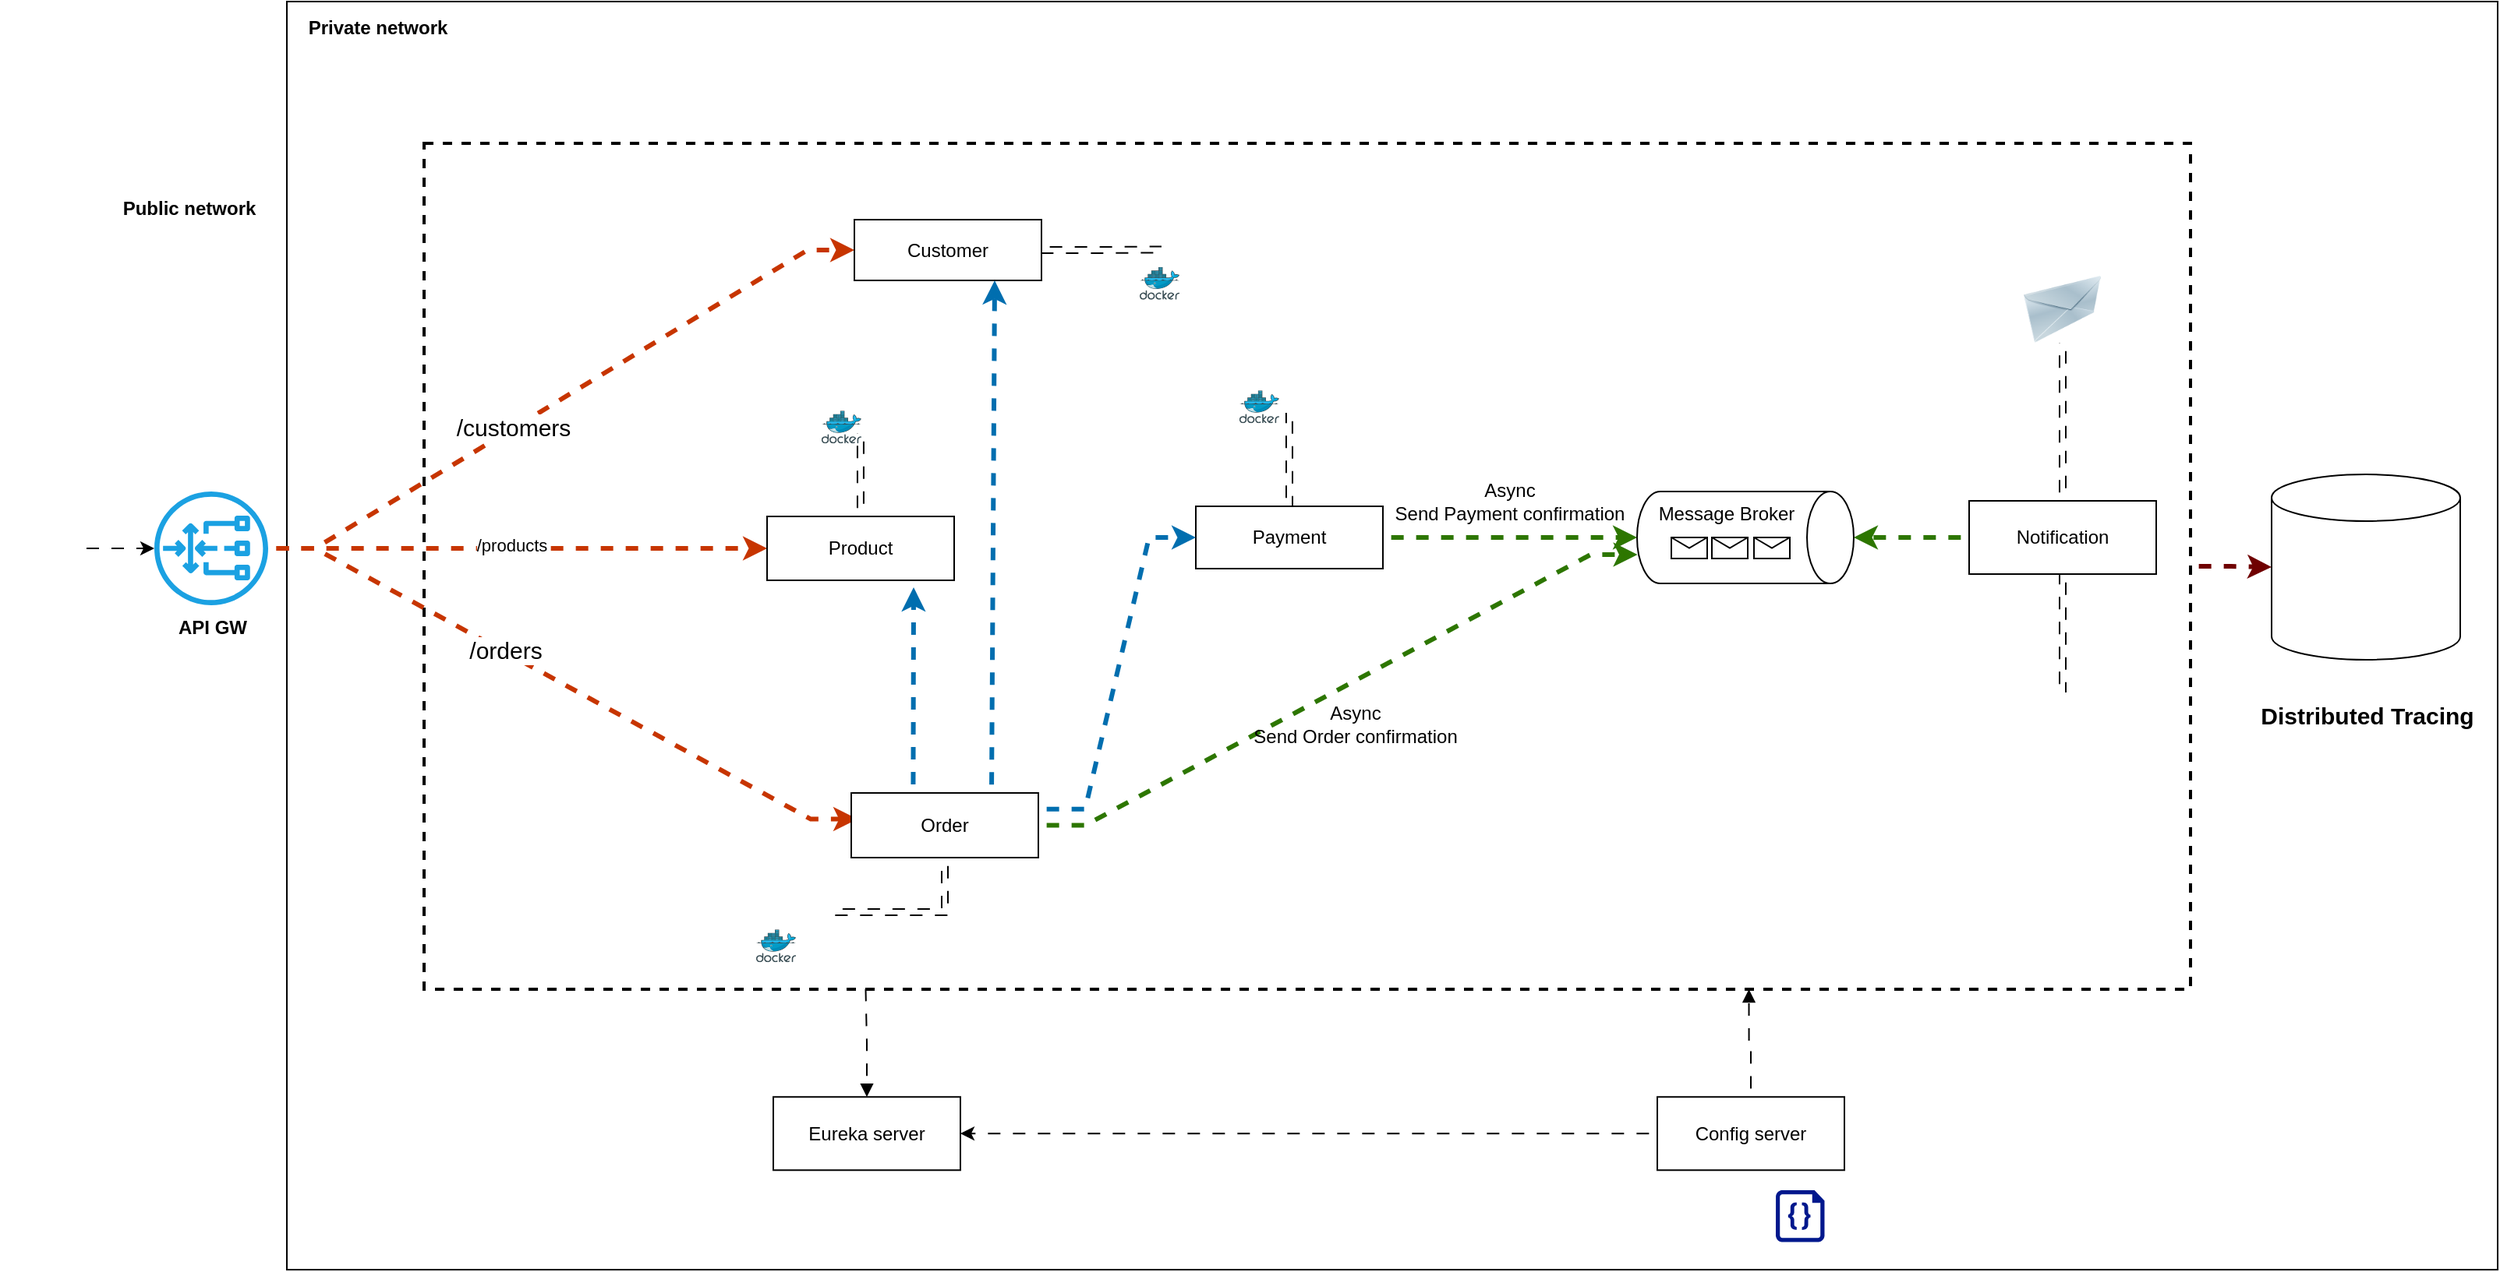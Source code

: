 <mxfile version="22.0.3" type="device" pages="6">
  <diagram id="VbmSNMpitOyS2P8errUJ" name="global-architecture">
    <mxGraphModel dx="1704" dy="776" grid="0" gridSize="10" guides="1" tooltips="1" connect="1" arrows="1" fold="1" page="0" pageScale="1" pageWidth="1169" pageHeight="827" math="0" shadow="0">
      <root>
        <mxCell id="0" />
        <mxCell id="1" parent="0" />
        <mxCell id="xCOBlcEBNlZvq0qhSWPW-67" value="" style="rounded=0;whiteSpace=wrap;html=1;" vertex="1" parent="1">
          <mxGeometry x="175" width="1418" height="814" as="geometry" />
        </mxCell>
        <mxCell id="xCOBlcEBNlZvq0qhSWPW-52" value="" style="shape=cylinder3;whiteSpace=wrap;html=1;boundedLbl=1;backgroundOutline=1;size=15;" vertex="1" parent="1">
          <mxGeometry x="1448" y="303.5" width="121" height="119" as="geometry" />
        </mxCell>
        <mxCell id="O6HLDK9tNG4gK17g9pfa-21" value="" style="rounded=0;whiteSpace=wrap;html=1;sketch=0;fillColor=none;dashed=1;strokeWidth=2;" parent="1" vertex="1">
          <mxGeometry x="263" y="91" width="1133" height="543" as="geometry" />
        </mxCell>
        <mxCell id="O6HLDK9tNG4gK17g9pfa-33" value="" style="image;html=1;image=img/lib/clip_art/networking/Email_128x128.png;sketch=0;fontSize=15;fillColor=none;" parent="1" vertex="1">
          <mxGeometry x="1288" y="176" width="52" height="43" as="geometry" />
        </mxCell>
        <mxCell id="O6HLDK9tNG4gK17g9pfa-50" value="" style="endArrow=classic;html=1;rounded=0;fontSize=15;endSize=6;strokeWidth=3;strokeColor=#C73500;fillColor=#fa6800;edgeStyle=entityRelationEdgeStyle;flowAnimation=1;entryX=0;entryY=0.5;entryDx=0;entryDy=0;" parent="1" source="O6HLDK9tNG4gK17g9pfa-103" target="xCOBlcEBNlZvq0qhSWPW-1" edge="1">
          <mxGeometry width="50" height="50" relative="1" as="geometry">
            <mxPoint x="267" y="350" as="sourcePoint" />
            <mxPoint x="465.0" y="161.5" as="targetPoint" />
          </mxGeometry>
        </mxCell>
        <mxCell id="O6HLDK9tNG4gK17g9pfa-59" value="/customers" style="edgeLabel;html=1;align=center;verticalAlign=middle;resizable=0;points=[];fontSize=15;" parent="O6HLDK9tNG4gK17g9pfa-50" vertex="1" connectable="0">
          <mxGeometry x="-0.505" y="1" relative="1" as="geometry">
            <mxPoint x="62" y="-38" as="offset" />
          </mxGeometry>
        </mxCell>
        <mxCell id="O6HLDK9tNG4gK17g9pfa-51" value="" style="endArrow=classic;html=1;rounded=0;fontSize=15;endSize=6;strokeWidth=3;strokeColor=#C73500;fillColor=#fa6800;edgeStyle=entityRelationEdgeStyle;entryX=0;entryY=0.75;entryDx=0;entryDy=0;flowAnimation=1;" parent="1" target="xCOBlcEBNlZvq0qhSWPW-20" edge="1" source="O6HLDK9tNG4gK17g9pfa-103">
          <mxGeometry width="50" height="50" relative="1" as="geometry">
            <mxPoint x="261.0" y="353" as="sourcePoint" />
            <mxPoint x="486" y="528.5" as="targetPoint" />
          </mxGeometry>
        </mxCell>
        <mxCell id="O6HLDK9tNG4gK17g9pfa-60" value="/orders" style="edgeLabel;html=1;align=center;verticalAlign=middle;resizable=0;points=[];fontSize=15;" parent="O6HLDK9tNG4gK17g9pfa-51" vertex="1" connectable="0">
          <mxGeometry x="0.28" y="-3" relative="1" as="geometry">
            <mxPoint x="-88" y="-53" as="offset" />
          </mxGeometry>
        </mxCell>
        <mxCell id="8Op4M2FmP5w4KHeaY0xA-4" style="edgeStyle=orthogonalEdgeStyle;rounded=0;orthogonalLoop=1;jettySize=auto;html=1;strokeWidth=3;fillColor=#fa6800;strokeColor=#C73500;flowAnimation=1;entryX=0;entryY=0.5;entryDx=0;entryDy=0;" edge="1" parent="1" source="O6HLDK9tNG4gK17g9pfa-103" target="xCOBlcEBNlZvq0qhSWPW-12">
          <mxGeometry relative="1" as="geometry">
            <mxPoint x="403" y="351" as="targetPoint" />
          </mxGeometry>
        </mxCell>
        <mxCell id="8Op4M2FmP5w4KHeaY0xA-5" value="/products" style="edgeLabel;html=1;align=center;verticalAlign=middle;resizable=0;points=[];" vertex="1" connectable="0" parent="8Op4M2FmP5w4KHeaY0xA-4">
          <mxGeometry x="0.286" y="1" relative="1" as="geometry">
            <mxPoint x="-50" y="-1" as="offset" />
          </mxGeometry>
        </mxCell>
        <mxCell id="Sr1AToIsDmf1QCaqVxD8-1" value="" style="shape=image;verticalLabelPosition=bottom;labelBackgroundColor=default;verticalAlign=top;aspect=fixed;imageAspect=0;image=https://www.opc-router.de/wp-content/uploads/2021/03/mongodb_thumbnail.png;" parent="1" vertex="1">
          <mxGeometry x="1286.12" y="443.5" width="55.76" height="75" as="geometry" />
        </mxCell>
        <mxCell id="8Op4M2FmP5w4KHeaY0xA-1" value="" style="shape=image;verticalLabelPosition=bottom;labelBackgroundColor=default;verticalAlign=top;aspect=fixed;imageAspect=0;image=https://avatars.githubusercontent.com/u/11860887?s=280&amp;v=4;" vertex="1" parent="1">
          <mxGeometry x="1477" y="345.5" width="63" height="63" as="geometry" />
        </mxCell>
        <mxCell id="xCOBlcEBNlZvq0qhSWPW-4" value="" style="group" vertex="1" connectable="0" parent="1">
          <mxGeometry x="539" y="140" width="120" height="39" as="geometry" />
        </mxCell>
        <mxCell id="xCOBlcEBNlZvq0qhSWPW-1" value="Customer" style="rounded=0;whiteSpace=wrap;html=1;" vertex="1" parent="xCOBlcEBNlZvq0qhSWPW-4">
          <mxGeometry width="120" height="39" as="geometry" />
        </mxCell>
        <mxCell id="xCOBlcEBNlZvq0qhSWPW-2" value="" style="shape=image;verticalLabelPosition=bottom;labelBackgroundColor=default;verticalAlign=top;aspect=fixed;imageAspect=0;image=https://images.ctfassets.net/gt6dp23g0g38/5DqlQtFKecFlkqQ8YGDT2p/aa945b648f44dd872e9a1b89f7d203ef/springboot.png;" vertex="1" parent="xCOBlcEBNlZvq0qhSWPW-4">
          <mxGeometry x="4" y="2.6" width="19.539" height="17.55" as="geometry" />
        </mxCell>
        <mxCell id="xCOBlcEBNlZvq0qhSWPW-8" value="" style="group" vertex="1" connectable="0" parent="1">
          <mxGeometry x="758" y="324" width="120" height="40" as="geometry" />
        </mxCell>
        <mxCell id="xCOBlcEBNlZvq0qhSWPW-9" value="Payment" style="rounded=0;whiteSpace=wrap;html=1;" vertex="1" parent="xCOBlcEBNlZvq0qhSWPW-8">
          <mxGeometry width="120" height="40" as="geometry" />
        </mxCell>
        <mxCell id="xCOBlcEBNlZvq0qhSWPW-10" value="" style="shape=image;verticalLabelPosition=bottom;labelBackgroundColor=default;verticalAlign=top;aspect=fixed;imageAspect=0;image=https://images.ctfassets.net/gt6dp23g0g38/5DqlQtFKecFlkqQ8YGDT2p/aa945b648f44dd872e9a1b89f7d203ef/springboot.png;" vertex="1" parent="xCOBlcEBNlZvq0qhSWPW-8">
          <mxGeometry x="4" y="2.667" width="20.04" height="18.0" as="geometry" />
        </mxCell>
        <mxCell id="xCOBlcEBNlZvq0qhSWPW-11" value="" style="group" vertex="1" connectable="0" parent="1">
          <mxGeometry x="483" y="330.5" width="120" height="41" as="geometry" />
        </mxCell>
        <mxCell id="xCOBlcEBNlZvq0qhSWPW-12" value="Product" style="rounded=0;whiteSpace=wrap;html=1;" vertex="1" parent="xCOBlcEBNlZvq0qhSWPW-11">
          <mxGeometry width="120" height="41" as="geometry" />
        </mxCell>
        <mxCell id="xCOBlcEBNlZvq0qhSWPW-13" value="" style="shape=image;verticalLabelPosition=bottom;labelBackgroundColor=default;verticalAlign=top;aspect=fixed;imageAspect=0;image=https://images.ctfassets.net/gt6dp23g0g38/5DqlQtFKecFlkqQ8YGDT2p/aa945b648f44dd872e9a1b89f7d203ef/springboot.png;" vertex="1" parent="xCOBlcEBNlZvq0qhSWPW-11">
          <mxGeometry x="4" y="2.733" width="20.541" height="18.45" as="geometry" />
        </mxCell>
        <mxCell id="xCOBlcEBNlZvq0qhSWPW-14" value="" style="shape=image;verticalLabelPosition=bottom;labelBackgroundColor=default;verticalAlign=top;aspect=fixed;imageAspect=0;image=https://static-00.iconduck.com/assets.00/kafka-icon-2048x935-cvu4503l.png;imageBorder=none;perimeterSpacing=0;" vertex="1" parent="1">
          <mxGeometry x="1028" y="279" width="77.75" height="35.5" as="geometry" />
        </mxCell>
        <mxCell id="xCOBlcEBNlZvq0qhSWPW-15" value="Message Broker" style="shape=cylinder3;whiteSpace=wrap;html=1;boundedLbl=1;backgroundOutline=1;size=15;rotation=90;horizontal=0;verticalAlign=top;" vertex="1" parent="1">
          <mxGeometry x="1081" y="274.5" width="59" height="139" as="geometry" />
        </mxCell>
        <mxCell id="xCOBlcEBNlZvq0qhSWPW-18" value="" style="group" vertex="1" connectable="0" parent="1">
          <mxGeometry x="537" y="508" width="120" height="41.5" as="geometry" />
        </mxCell>
        <mxCell id="xCOBlcEBNlZvq0qhSWPW-19" value="Order" style="rounded=0;whiteSpace=wrap;html=1;" vertex="1" parent="xCOBlcEBNlZvq0qhSWPW-18">
          <mxGeometry width="120" height="41.5" as="geometry" />
        </mxCell>
        <mxCell id="xCOBlcEBNlZvq0qhSWPW-20" value="" style="shape=image;verticalLabelPosition=bottom;labelBackgroundColor=default;verticalAlign=top;aspect=fixed;imageAspect=0;image=https://images.ctfassets.net/gt6dp23g0g38/5DqlQtFKecFlkqQ8YGDT2p/aa945b648f44dd872e9a1b89f7d203ef/springboot.png;" vertex="1" parent="xCOBlcEBNlZvq0qhSWPW-18">
          <mxGeometry x="4" y="2.767" width="20.791" height="18.675" as="geometry" />
        </mxCell>
        <mxCell id="xCOBlcEBNlZvq0qhSWPW-25" style="edgeStyle=entityRelationEdgeStyle;rounded=0;orthogonalLoop=1;jettySize=auto;html=1;entryX=0.686;entryY=0.998;entryDx=0;entryDy=0;entryPerimeter=0;fillColor=#60a917;strokeColor=#2D7600;strokeWidth=3;flowAnimation=1;" edge="1" parent="1" source="xCOBlcEBNlZvq0qhSWPW-19" target="xCOBlcEBNlZvq0qhSWPW-15">
          <mxGeometry relative="1" as="geometry" />
        </mxCell>
        <mxCell id="xCOBlcEBNlZvq0qhSWPW-27" style="rounded=0;orthogonalLoop=1;jettySize=auto;html=1;exitX=0.331;exitY=-0.003;exitDx=0;exitDy=0;exitPerimeter=0;strokeWidth=3;fillColor=#1ba1e2;strokeColor=#006EAF;flowAnimation=1;" edge="1" parent="1" source="xCOBlcEBNlZvq0qhSWPW-19">
          <mxGeometry relative="1" as="geometry">
            <mxPoint x="577" y="376" as="targetPoint" />
          </mxGeometry>
        </mxCell>
        <mxCell id="xCOBlcEBNlZvq0qhSWPW-28" style="edgeStyle=entityRelationEdgeStyle;rounded=0;orthogonalLoop=1;jettySize=auto;html=1;entryX=0;entryY=0.5;entryDx=0;entryDy=0;exitX=1;exitY=0.25;exitDx=0;exitDy=0;fillColor=#1ba1e2;strokeColor=#006EAF;strokeWidth=3;flowAnimation=1;" edge="1" parent="1" source="xCOBlcEBNlZvq0qhSWPW-19" target="xCOBlcEBNlZvq0qhSWPW-9">
          <mxGeometry relative="1" as="geometry" />
        </mxCell>
        <mxCell id="xCOBlcEBNlZvq0qhSWPW-30" style="rounded=0;orthogonalLoop=1;jettySize=auto;html=1;entryX=0.5;entryY=1;entryDx=0;entryDy=0;entryPerimeter=0;fillColor=#60a917;strokeColor=#2D7600;strokeWidth=3;flowAnimation=1;" edge="1" parent="1" source="xCOBlcEBNlZvq0qhSWPW-9" target="xCOBlcEBNlZvq0qhSWPW-15">
          <mxGeometry relative="1" as="geometry" />
        </mxCell>
        <mxCell id="xCOBlcEBNlZvq0qhSWPW-31" style="rounded=0;orthogonalLoop=1;jettySize=auto;html=1;exitX=0.75;exitY=0;exitDx=0;exitDy=0;entryX=0.75;entryY=1;entryDx=0;entryDy=0;strokeWidth=3;fillColor=#1ba1e2;strokeColor=#006EAF;flowAnimation=1;" edge="1" parent="1" source="xCOBlcEBNlZvq0qhSWPW-19" target="xCOBlcEBNlZvq0qhSWPW-1">
          <mxGeometry relative="1" as="geometry" />
        </mxCell>
        <mxCell id="xCOBlcEBNlZvq0qhSWPW-32" value="" style="group" vertex="1" connectable="0" parent="1">
          <mxGeometry x="1254" y="320.5" width="120" height="47" as="geometry" />
        </mxCell>
        <mxCell id="xCOBlcEBNlZvq0qhSWPW-33" value="Notification" style="rounded=0;whiteSpace=wrap;html=1;" vertex="1" parent="xCOBlcEBNlZvq0qhSWPW-32">
          <mxGeometry width="120" height="47" as="geometry" />
        </mxCell>
        <mxCell id="xCOBlcEBNlZvq0qhSWPW-34" value="" style="shape=image;verticalLabelPosition=bottom;labelBackgroundColor=default;verticalAlign=top;aspect=fixed;imageAspect=0;image=https://images.ctfassets.net/gt6dp23g0g38/5DqlQtFKecFlkqQ8YGDT2p/aa945b648f44dd872e9a1b89f7d203ef/springboot.png;" vertex="1" parent="xCOBlcEBNlZvq0qhSWPW-32">
          <mxGeometry x="4" y="3.133" width="23.547" height="21.15" as="geometry" />
        </mxCell>
        <mxCell id="xCOBlcEBNlZvq0qhSWPW-35" style="edgeStyle=orthogonalEdgeStyle;rounded=0;orthogonalLoop=1;jettySize=auto;html=1;entryX=0.5;entryY=0;entryDx=0;entryDy=0;entryPerimeter=0;fillColor=#60a917;strokeColor=#2D7600;strokeWidth=3;flowAnimation=1;" edge="1" parent="1" source="xCOBlcEBNlZvq0qhSWPW-33" target="xCOBlcEBNlZvq0qhSWPW-15">
          <mxGeometry relative="1" as="geometry" />
        </mxCell>
        <mxCell id="O6HLDK9tNG4gK17g9pfa-22" value="" style="shape=image;verticalLabelPosition=bottom;labelBackgroundColor=default;verticalAlign=top;aspect=fixed;imageAspect=0;image=https://cdn-icons-png.flaticon.com/512/25/25231.png;" parent="1" vertex="1">
          <mxGeometry x="1086.76" y="765.25" width="29" height="29" as="geometry" />
        </mxCell>
        <mxCell id="O6HLDK9tNG4gK17g9pfa-23" value="" style="sketch=0;aspect=fixed;pointerEvents=1;shadow=0;dashed=0;html=1;strokeColor=none;labelPosition=center;verticalLabelPosition=bottom;verticalAlign=top;align=center;fillColor=#00188D;shape=mxgraph.azure.code_file" parent="1" vertex="1">
          <mxGeometry x="1129.98" y="763" width="31.26" height="33.25" as="geometry" />
        </mxCell>
        <mxCell id="xCOBlcEBNlZvq0qhSWPW-36" value="" style="group" vertex="1" connectable="0" parent="1">
          <mxGeometry x="1054" y="703.13" width="120" height="47" as="geometry" />
        </mxCell>
        <mxCell id="xCOBlcEBNlZvq0qhSWPW-37" value="Config server" style="rounded=0;whiteSpace=wrap;html=1;" vertex="1" parent="xCOBlcEBNlZvq0qhSWPW-36">
          <mxGeometry width="120" height="47" as="geometry" />
        </mxCell>
        <mxCell id="xCOBlcEBNlZvq0qhSWPW-38" value="" style="shape=image;verticalLabelPosition=bottom;labelBackgroundColor=default;verticalAlign=top;aspect=fixed;imageAspect=0;image=https://images.ctfassets.net/gt6dp23g0g38/5DqlQtFKecFlkqQ8YGDT2p/aa945b648f44dd872e9a1b89f7d203ef/springboot.png;" vertex="1" parent="xCOBlcEBNlZvq0qhSWPW-36">
          <mxGeometry x="4" y="3.133" width="23.547" height="21.15" as="geometry" />
        </mxCell>
        <mxCell id="xCOBlcEBNlZvq0qhSWPW-39" value="" style="group" vertex="1" connectable="0" parent="1">
          <mxGeometry x="487" y="703.13" width="120" height="47" as="geometry" />
        </mxCell>
        <mxCell id="xCOBlcEBNlZvq0qhSWPW-40" value="Eureka server" style="rounded=0;whiteSpace=wrap;html=1;" vertex="1" parent="xCOBlcEBNlZvq0qhSWPW-39">
          <mxGeometry width="120" height="47" as="geometry" />
        </mxCell>
        <mxCell id="xCOBlcEBNlZvq0qhSWPW-41" value="" style="shape=image;verticalLabelPosition=bottom;labelBackgroundColor=default;verticalAlign=top;aspect=fixed;imageAspect=0;image=https://images.ctfassets.net/gt6dp23g0g38/5DqlQtFKecFlkqQ8YGDT2p/aa945b648f44dd872e9a1b89f7d203ef/springboot.png;" vertex="1" parent="xCOBlcEBNlZvq0qhSWPW-39">
          <mxGeometry x="4" y="3.133" width="23.547" height="21.15" as="geometry" />
        </mxCell>
        <mxCell id="xCOBlcEBNlZvq0qhSWPW-43" value="" style="group" vertex="1" connectable="0" parent="1">
          <mxGeometry x="722" y="133.68" width="50.12" height="57.649" as="geometry" />
        </mxCell>
        <mxCell id="xCOBlcEBNlZvq0qhSWPW-44" value="" style="shape=image;verticalLabelPosition=bottom;labelBackgroundColor=default;verticalAlign=top;aspect=fixed;imageAspect=0;image=https://upload.wikimedia.org/wikipedia/commons/thumb/b/ba/Database-postgres.svg/1448px-Database-postgres.svg.png;container=0;" vertex="1" parent="xCOBlcEBNlZvq0qhSWPW-43">
          <mxGeometry x="13.997" width="36.123" height="51.041" as="geometry" />
        </mxCell>
        <mxCell id="xCOBlcEBNlZvq0qhSWPW-45" value="" style="sketch=0;aspect=fixed;html=1;points=[];align=center;image;fontSize=12;image=img/lib/mscae/Docker.svg;fillColor=none;container=0;" vertex="1" parent="xCOBlcEBNlZvq0qhSWPW-43">
          <mxGeometry y="36.68" width="25.572" height="20.969" as="geometry" />
        </mxCell>
        <mxCell id="xCOBlcEBNlZvq0qhSWPW-46" value="" style="group" vertex="1" connectable="0" parent="1">
          <mxGeometry x="785.94" y="213" width="50.12" height="57.649" as="geometry" />
        </mxCell>
        <mxCell id="xCOBlcEBNlZvq0qhSWPW-47" value="" style="shape=image;verticalLabelPosition=bottom;labelBackgroundColor=default;verticalAlign=top;aspect=fixed;imageAspect=0;image=https://upload.wikimedia.org/wikipedia/commons/thumb/b/ba/Database-postgres.svg/1448px-Database-postgres.svg.png;container=0;" vertex="1" parent="xCOBlcEBNlZvq0qhSWPW-46">
          <mxGeometry x="13.997" width="36.123" height="51.041" as="geometry" />
        </mxCell>
        <mxCell id="xCOBlcEBNlZvq0qhSWPW-48" value="" style="sketch=0;aspect=fixed;html=1;points=[];align=center;image;fontSize=12;image=img/lib/mscae/Docker.svg;fillColor=none;container=0;" vertex="1" parent="xCOBlcEBNlZvq0qhSWPW-46">
          <mxGeometry y="36.68" width="25.572" height="20.969" as="geometry" />
        </mxCell>
        <mxCell id="xCOBlcEBNlZvq0qhSWPW-49" value="" style="group" vertex="1" connectable="0" parent="1">
          <mxGeometry x="517.94" y="226" width="50.12" height="57.649" as="geometry" />
        </mxCell>
        <mxCell id="xCOBlcEBNlZvq0qhSWPW-50" value="" style="shape=image;verticalLabelPosition=bottom;labelBackgroundColor=default;verticalAlign=top;aspect=fixed;imageAspect=0;image=https://upload.wikimedia.org/wikipedia/commons/thumb/b/ba/Database-postgres.svg/1448px-Database-postgres.svg.png;container=0;" vertex="1" parent="xCOBlcEBNlZvq0qhSWPW-49">
          <mxGeometry x="15.997" width="36.123" height="51.041" as="geometry" />
        </mxCell>
        <mxCell id="xCOBlcEBNlZvq0qhSWPW-51" value="" style="sketch=0;aspect=fixed;html=1;points=[];align=center;image;fontSize=12;image=img/lib/mscae/Docker.svg;fillColor=none;container=0;" vertex="1" parent="xCOBlcEBNlZvq0qhSWPW-49">
          <mxGeometry y="36.68" width="25.572" height="20.969" as="geometry" />
        </mxCell>
        <mxCell id="xCOBlcEBNlZvq0qhSWPW-53" style="edgeStyle=orthogonalEdgeStyle;rounded=0;orthogonalLoop=1;jettySize=auto;html=1;shape=link;flowAnimation=1;" edge="1" parent="1" source="xCOBlcEBNlZvq0qhSWPW-1" target="xCOBlcEBNlZvq0qhSWPW-44">
          <mxGeometry relative="1" as="geometry" />
        </mxCell>
        <mxCell id="xCOBlcEBNlZvq0qhSWPW-54" style="edgeStyle=orthogonalEdgeStyle;rounded=0;orthogonalLoop=1;jettySize=auto;html=1;shape=link;flowAnimation=1;" edge="1" parent="1" source="xCOBlcEBNlZvq0qhSWPW-9" target="xCOBlcEBNlZvq0qhSWPW-47">
          <mxGeometry relative="1" as="geometry" />
        </mxCell>
        <mxCell id="xCOBlcEBNlZvq0qhSWPW-55" value="" style="group" vertex="1" connectable="0" parent="1">
          <mxGeometry x="476" y="559" width="50.12" height="57.649" as="geometry" />
        </mxCell>
        <mxCell id="xCOBlcEBNlZvq0qhSWPW-56" value="" style="shape=image;verticalLabelPosition=bottom;labelBackgroundColor=default;verticalAlign=top;aspect=fixed;imageAspect=0;image=https://upload.wikimedia.org/wikipedia/commons/thumb/b/ba/Database-postgres.svg/1448px-Database-postgres.svg.png;container=0;" vertex="1" parent="xCOBlcEBNlZvq0qhSWPW-55">
          <mxGeometry x="13.997" width="36.123" height="51.041" as="geometry" />
        </mxCell>
        <mxCell id="xCOBlcEBNlZvq0qhSWPW-57" value="" style="sketch=0;aspect=fixed;html=1;points=[];align=center;image;fontSize=12;image=img/lib/mscae/Docker.svg;fillColor=none;container=0;" vertex="1" parent="xCOBlcEBNlZvq0qhSWPW-55">
          <mxGeometry y="36.68" width="25.572" height="20.969" as="geometry" />
        </mxCell>
        <mxCell id="xCOBlcEBNlZvq0qhSWPW-58" style="edgeStyle=orthogonalEdgeStyle;rounded=0;orthogonalLoop=1;jettySize=auto;html=1;entryX=1;entryY=0.5;entryDx=0;entryDy=0;exitX=0.5;exitY=1;exitDx=0;exitDy=0;shape=link;flowAnimation=1;" edge="1" parent="1" source="xCOBlcEBNlZvq0qhSWPW-19" target="xCOBlcEBNlZvq0qhSWPW-56">
          <mxGeometry relative="1" as="geometry" />
        </mxCell>
        <mxCell id="xCOBlcEBNlZvq0qhSWPW-59" style="edgeStyle=orthogonalEdgeStyle;rounded=0;orthogonalLoop=1;jettySize=auto;html=1;entryX=0.25;entryY=1;entryDx=0;entryDy=0;shape=link;flowAnimation=1;" edge="1" parent="1" source="xCOBlcEBNlZvq0qhSWPW-12" target="xCOBlcEBNlZvq0qhSWPW-50">
          <mxGeometry relative="1" as="geometry" />
        </mxCell>
        <mxCell id="xCOBlcEBNlZvq0qhSWPW-60" style="edgeStyle=orthogonalEdgeStyle;rounded=0;orthogonalLoop=1;jettySize=auto;html=1;entryX=0.5;entryY=1;entryDx=0;entryDy=0;shape=link;flowAnimation=1;" edge="1" parent="1" source="xCOBlcEBNlZvq0qhSWPW-33" target="O6HLDK9tNG4gK17g9pfa-33">
          <mxGeometry relative="1" as="geometry" />
        </mxCell>
        <mxCell id="xCOBlcEBNlZvq0qhSWPW-61" style="edgeStyle=orthogonalEdgeStyle;rounded=0;orthogonalLoop=1;jettySize=auto;html=1;entryX=0;entryY=0.5;entryDx=0;entryDy=0;entryPerimeter=0;strokeWidth=3;fillColor=#a20025;strokeColor=#6F0000;flowAnimation=1;" edge="1" parent="1" source="O6HLDK9tNG4gK17g9pfa-21" target="xCOBlcEBNlZvq0qhSWPW-52">
          <mxGeometry relative="1" as="geometry" />
        </mxCell>
        <mxCell id="xCOBlcEBNlZvq0qhSWPW-62" value="Distributed Tracing" style="text;html=1;align=center;verticalAlign=middle;resizable=0;points=[];autosize=1;strokeColor=none;fillColor=none;fontStyle=1;fontSize=15;" vertex="1" parent="1">
          <mxGeometry x="1431" y="443" width="155" height="30" as="geometry" />
        </mxCell>
        <mxCell id="O6HLDK9tNG4gK17g9pfa-103" value="&lt;b&gt;API GW&lt;/b&gt;" style="sketch=0;outlineConnect=0;dashed=0;verticalLabelPosition=bottom;verticalAlign=top;align=center;html=1;fontSize=12;fontStyle=0;aspect=fixed;pointerEvents=1;shape=mxgraph.aws4.gateway_load_balancer;labelBackgroundColor=none;labelBorderColor=none;fillColor=#1ba1e2;strokeColor=default;" parent="1" vertex="1">
          <mxGeometry x="90" y="314.5" width="73" height="73" as="geometry" />
        </mxCell>
        <mxCell id="xCOBlcEBNlZvq0qhSWPW-64" style="edgeStyle=orthogonalEdgeStyle;rounded=0;orthogonalLoop=1;jettySize=auto;html=1;entryX=0.5;entryY=0;entryDx=0;entryDy=0;shape=link;flowAnimation=1;" edge="1" parent="1" source="xCOBlcEBNlZvq0qhSWPW-33" target="Sr1AToIsDmf1QCaqVxD8-1">
          <mxGeometry relative="1" as="geometry" />
        </mxCell>
        <mxCell id="xCOBlcEBNlZvq0qhSWPW-65" value="Async&lt;br&gt;Send Order confirmation" style="text;html=1;align=center;verticalAlign=middle;resizable=0;points=[];autosize=1;strokeColor=none;fillColor=none;" vertex="1" parent="1">
          <mxGeometry x="785.94" y="443.5" width="149" height="41" as="geometry" />
        </mxCell>
        <mxCell id="xCOBlcEBNlZvq0qhSWPW-66" value="Async&lt;br&gt;Send Payment confirmation" style="text;html=1;align=center;verticalAlign=middle;resizable=0;points=[];autosize=1;strokeColor=none;fillColor=none;" vertex="1" parent="1">
          <mxGeometry x="876" y="300" width="165" height="41" as="geometry" />
        </mxCell>
        <mxCell id="xCOBlcEBNlZvq0qhSWPW-68" value="Public network" style="text;html=1;align=center;verticalAlign=middle;resizable=0;points=[];autosize=1;strokeColor=none;fillColor=none;fontStyle=1" vertex="1" parent="1">
          <mxGeometry x="60" y="120" width="103" height="26" as="geometry" />
        </mxCell>
        <mxCell id="xCOBlcEBNlZvq0qhSWPW-69" value="Private network" style="text;html=1;align=center;verticalAlign=middle;resizable=0;points=[];autosize=1;strokeColor=none;fillColor=none;fontStyle=1" vertex="1" parent="1">
          <mxGeometry x="179" y="4" width="107" height="26" as="geometry" />
        </mxCell>
        <mxCell id="xCOBlcEBNlZvq0qhSWPW-70" style="edgeStyle=orthogonalEdgeStyle;rounded=0;orthogonalLoop=1;jettySize=auto;html=1;entryX=0.75;entryY=1;entryDx=0;entryDy=0;flowAnimation=1;startArrow=none;startFill=0;endArrow=block;endFill=1;" edge="1" parent="1" source="xCOBlcEBNlZvq0qhSWPW-37" target="O6HLDK9tNG4gK17g9pfa-21">
          <mxGeometry relative="1" as="geometry" />
        </mxCell>
        <mxCell id="xCOBlcEBNlZvq0qhSWPW-71" style="edgeStyle=orthogonalEdgeStyle;rounded=0;orthogonalLoop=1;jettySize=auto;html=1;entryX=0.25;entryY=1;entryDx=0;entryDy=0;flowAnimation=1;startArrow=block;startFill=1;endArrow=none;endFill=0;" edge="1" parent="1" source="xCOBlcEBNlZvq0qhSWPW-40" target="O6HLDK9tNG4gK17g9pfa-21">
          <mxGeometry relative="1" as="geometry" />
        </mxCell>
        <mxCell id="rKu08YaNow4kpiejSnou-1" value="" style="shape=message;html=1;html=1;outlineConnect=0;labelPosition=center;verticalLabelPosition=bottom;align=center;verticalAlign=top;container=0;" vertex="1" parent="1">
          <mxGeometry x="1063" y="344" width="23" height="13.5" as="geometry" />
        </mxCell>
        <mxCell id="rKu08YaNow4kpiejSnou-2" value="" style="shape=message;html=1;html=1;outlineConnect=0;labelPosition=center;verticalLabelPosition=bottom;align=center;verticalAlign=top;container=0;" vertex="1" parent="1">
          <mxGeometry x="1089" y="344" width="23" height="13.5" as="geometry" />
        </mxCell>
        <mxCell id="rKu08YaNow4kpiejSnou-3" value="" style="shape=message;html=1;html=1;outlineConnect=0;labelPosition=center;verticalLabelPosition=bottom;align=center;verticalAlign=top;container=0;" vertex="1" parent="1">
          <mxGeometry x="1116" y="344" width="23" height="13.5" as="geometry" />
        </mxCell>
        <mxCell id="rKu08YaNow4kpiejSnou-4" style="edgeStyle=orthogonalEdgeStyle;rounded=0;orthogonalLoop=1;jettySize=auto;html=1;flowAnimation=1;" edge="1" parent="1" source="xCOBlcEBNlZvq0qhSWPW-37" target="xCOBlcEBNlZvq0qhSWPW-40">
          <mxGeometry relative="1" as="geometry" />
        </mxCell>
        <mxCell id="rKu08YaNow4kpiejSnou-6" style="edgeStyle=orthogonalEdgeStyle;rounded=0;orthogonalLoop=1;jettySize=auto;html=1;flowAnimation=1;" edge="1" parent="1" source="rKu08YaNow4kpiejSnou-5" target="O6HLDK9tNG4gK17g9pfa-103">
          <mxGeometry relative="1" as="geometry" />
        </mxCell>
        <mxCell id="rKu08YaNow4kpiejSnou-5" value="" style="shape=image;verticalLabelPosition=bottom;labelBackgroundColor=default;verticalAlign=top;aspect=fixed;imageAspect=0;image=https://upload.wikimedia.org/wikipedia/commons/thumb/c/cf/Angular_full_color_logo.svg/800px-Angular_full_color_logo.svg.png;clipPath=inset(11.67% 12.33% 7.67% 12%);" vertex="1" parent="1">
          <mxGeometry x="-9" y="324.25" width="50.18" height="53.5" as="geometry" />
        </mxCell>
      </root>
    </mxGraphModel>
  </diagram>
  <diagram id="FYrnJrQARu1fBFtOPtaL" name="class-diagram">
    <mxGraphModel dx="1356" dy="969" grid="0" gridSize="10" guides="1" tooltips="1" connect="1" arrows="1" fold="1" page="0" pageScale="1" pageWidth="1169" pageHeight="827" math="0" shadow="0">
      <root>
        <mxCell id="0" />
        <mxCell id="1" parent="0" />
        <mxCell id="nPPL16FtD3WXAmP0PZX--12" style="edgeStyle=orthogonalEdgeStyle;rounded=0;orthogonalLoop=1;jettySize=auto;html=1;entryX=0.5;entryY=0;entryDx=0;entryDy=0;endArrow=ERmany;endFill=0;startArrow=ERmandOne;startFill=0;" edge="1" parent="1" source="WRttjeE3I7V11c35sN3d-1" target="WRttjeE3I7V11c35sN3d-10">
          <mxGeometry relative="1" as="geometry" />
        </mxCell>
        <mxCell id="WRttjeE3I7V11c35sN3d-1" value="Customer" style="swimlane;fontStyle=0;childLayout=stackLayout;horizontal=1;startSize=26;fillColor=#d5e8d4;horizontalStack=0;resizeParent=1;resizeParentMax=0;resizeLast=0;collapsible=1;marginBottom=0;whiteSpace=wrap;html=1;strokeColor=#82b366;" vertex="1" parent="1">
          <mxGeometry x="70" y="-80" width="140" height="130" as="geometry" />
        </mxCell>
        <mxCell id="WRttjeE3I7V11c35sN3d-2" value="id" style="text;strokeColor=none;fillColor=none;align=left;verticalAlign=top;spacingLeft=4;spacingRight=4;overflow=hidden;rotatable=0;points=[[0,0.5],[1,0.5]];portConstraint=eastwest;whiteSpace=wrap;html=1;" vertex="1" parent="WRttjeE3I7V11c35sN3d-1">
          <mxGeometry y="26" width="140" height="26" as="geometry" />
        </mxCell>
        <mxCell id="WRttjeE3I7V11c35sN3d-3" value="firstname" style="text;strokeColor=none;fillColor=none;align=left;verticalAlign=top;spacingLeft=4;spacingRight=4;overflow=hidden;rotatable=0;points=[[0,0.5],[1,0.5]];portConstraint=eastwest;whiteSpace=wrap;html=1;" vertex="1" parent="WRttjeE3I7V11c35sN3d-1">
          <mxGeometry y="52" width="140" height="26" as="geometry" />
        </mxCell>
        <mxCell id="WRttjeE3I7V11c35sN3d-4" value="lastname" style="text;strokeColor=none;fillColor=none;align=left;verticalAlign=top;spacingLeft=4;spacingRight=4;overflow=hidden;rotatable=0;points=[[0,0.5],[1,0.5]];portConstraint=eastwest;whiteSpace=wrap;html=1;" vertex="1" parent="WRttjeE3I7V11c35sN3d-1">
          <mxGeometry y="78" width="140" height="26" as="geometry" />
        </mxCell>
        <mxCell id="WRttjeE3I7V11c35sN3d-5" value="email" style="text;strokeColor=none;fillColor=none;align=left;verticalAlign=top;spacingLeft=4;spacingRight=4;overflow=hidden;rotatable=0;points=[[0,0.5],[1,0.5]];portConstraint=eastwest;whiteSpace=wrap;html=1;" vertex="1" parent="WRttjeE3I7V11c35sN3d-1">
          <mxGeometry y="104" width="140" height="26" as="geometry" />
        </mxCell>
        <mxCell id="nPPL16FtD3WXAmP0PZX--13" style="edgeStyle=orthogonalEdgeStyle;rounded=0;orthogonalLoop=1;jettySize=auto;html=1;entryX=0;entryY=0.5;entryDx=0;entryDy=0;endArrow=ERmany;endFill=0;startArrow=ERmandOne;startFill=0;" edge="1" parent="1" source="WRttjeE3I7V11c35sN3d-10" target="nPPL16FtD3WXAmP0PZX--2">
          <mxGeometry relative="1" as="geometry" />
        </mxCell>
        <mxCell id="WRttjeE3I7V11c35sN3d-10" value="Order" style="swimlane;fontStyle=0;childLayout=stackLayout;horizontal=1;startSize=26;fillColor=#dae8fc;horizontalStack=0;resizeParent=1;resizeParentMax=0;resizeLast=0;collapsible=1;marginBottom=0;whiteSpace=wrap;html=1;strokeColor=#6c8ebf;" vertex="1" parent="1">
          <mxGeometry x="70" y="200" width="140" height="104" as="geometry" />
        </mxCell>
        <mxCell id="WRttjeE3I7V11c35sN3d-11" value="id" style="text;strokeColor=none;fillColor=none;align=left;verticalAlign=top;spacingLeft=4;spacingRight=4;overflow=hidden;rotatable=0;points=[[0,0.5],[1,0.5]];portConstraint=eastwest;whiteSpace=wrap;html=1;" vertex="1" parent="WRttjeE3I7V11c35sN3d-10">
          <mxGeometry y="26" width="140" height="26" as="geometry" />
        </mxCell>
        <mxCell id="WRttjeE3I7V11c35sN3d-12" value="orderDate" style="text;strokeColor=none;fillColor=none;align=left;verticalAlign=top;spacingLeft=4;spacingRight=4;overflow=hidden;rotatable=0;points=[[0,0.5],[1,0.5]];portConstraint=eastwest;whiteSpace=wrap;html=1;" vertex="1" parent="WRttjeE3I7V11c35sN3d-10">
          <mxGeometry y="52" width="140" height="26" as="geometry" />
        </mxCell>
        <mxCell id="WRttjeE3I7V11c35sN3d-13" value="reference" style="text;strokeColor=none;fillColor=none;align=left;verticalAlign=top;spacingLeft=4;spacingRight=4;overflow=hidden;rotatable=0;points=[[0,0.5],[1,0.5]];portConstraint=eastwest;whiteSpace=wrap;html=1;" vertex="1" parent="WRttjeE3I7V11c35sN3d-10">
          <mxGeometry y="78" width="140" height="26" as="geometry" />
        </mxCell>
        <mxCell id="WRttjeE3I7V11c35sN3d-14" value="Product" style="swimlane;fontStyle=0;childLayout=stackLayout;horizontal=1;startSize=26;fillColor=#fff2cc;horizontalStack=0;resizeParent=1;resizeParentMax=0;resizeLast=0;collapsible=1;marginBottom=0;whiteSpace=wrap;html=1;strokeColor=#d6b656;" vertex="1" parent="1">
          <mxGeometry x="453" y="174" width="140" height="156" as="geometry" />
        </mxCell>
        <mxCell id="WRttjeE3I7V11c35sN3d-15" value="id" style="text;strokeColor=none;fillColor=none;align=left;verticalAlign=top;spacingLeft=4;spacingRight=4;overflow=hidden;rotatable=0;points=[[0,0.5],[1,0.5]];portConstraint=eastwest;whiteSpace=wrap;html=1;" vertex="1" parent="WRttjeE3I7V11c35sN3d-14">
          <mxGeometry y="26" width="140" height="26" as="geometry" />
        </mxCell>
        <mxCell id="WRttjeE3I7V11c35sN3d-16" value="name" style="text;strokeColor=none;fillColor=none;align=left;verticalAlign=top;spacingLeft=4;spacingRight=4;overflow=hidden;rotatable=0;points=[[0,0.5],[1,0.5]];portConstraint=eastwest;whiteSpace=wrap;html=1;" vertex="1" parent="WRttjeE3I7V11c35sN3d-14">
          <mxGeometry y="52" width="140" height="26" as="geometry" />
        </mxCell>
        <mxCell id="WRttjeE3I7V11c35sN3d-17" value="description" style="text;strokeColor=none;fillColor=none;align=left;verticalAlign=top;spacingLeft=4;spacingRight=4;overflow=hidden;rotatable=0;points=[[0,0.5],[1,0.5]];portConstraint=eastwest;whiteSpace=wrap;html=1;" vertex="1" parent="WRttjeE3I7V11c35sN3d-14">
          <mxGeometry y="78" width="140" height="26" as="geometry" />
        </mxCell>
        <mxCell id="WRttjeE3I7V11c35sN3d-18" value="availableQuantity" style="text;strokeColor=none;fillColor=none;align=left;verticalAlign=top;spacingLeft=4;spacingRight=4;overflow=hidden;rotatable=0;points=[[0,0.5],[1,0.5]];portConstraint=eastwest;whiteSpace=wrap;html=1;" vertex="1" parent="WRttjeE3I7V11c35sN3d-14">
          <mxGeometry y="104" width="140" height="26" as="geometry" />
        </mxCell>
        <mxCell id="WRttjeE3I7V11c35sN3d-24" value="price" style="text;strokeColor=none;fillColor=none;align=left;verticalAlign=top;spacingLeft=4;spacingRight=4;overflow=hidden;rotatable=0;points=[[0,0.5],[1,0.5]];portConstraint=eastwest;whiteSpace=wrap;html=1;" vertex="1" parent="WRttjeE3I7V11c35sN3d-14">
          <mxGeometry y="130" width="140" height="26" as="geometry" />
        </mxCell>
        <mxCell id="nPPL16FtD3WXAmP0PZX--27" style="edgeStyle=orthogonalEdgeStyle;rounded=0;orthogonalLoop=1;jettySize=auto;html=1;entryX=0.5;entryY=0;entryDx=0;entryDy=0;startArrow=ERmandOne;startFill=0;endArrow=ERmandOne;endFill=0;" edge="1" parent="1" source="WRttjeE3I7V11c35sN3d-20" target="nPPL16FtD3WXAmP0PZX--6">
          <mxGeometry relative="1" as="geometry" />
        </mxCell>
        <mxCell id="WRttjeE3I7V11c35sN3d-20" value="Payment" style="swimlane;fontStyle=0;childLayout=stackLayout;horizontal=1;startSize=26;fillColor=#ffe6cc;horizontalStack=0;resizeParent=1;resizeParentMax=0;resizeLast=0;collapsible=1;marginBottom=0;whiteSpace=wrap;html=1;strokeColor=#d79b00;" vertex="1" parent="1">
          <mxGeometry x="-180" y="20" width="140" height="130" as="geometry" />
        </mxCell>
        <mxCell id="WRttjeE3I7V11c35sN3d-21" value="id" style="text;strokeColor=none;fillColor=none;align=left;verticalAlign=top;spacingLeft=4;spacingRight=4;overflow=hidden;rotatable=0;points=[[0,0.5],[1,0.5]];portConstraint=eastwest;whiteSpace=wrap;html=1;" vertex="1" parent="WRttjeE3I7V11c35sN3d-20">
          <mxGeometry y="26" width="140" height="26" as="geometry" />
        </mxCell>
        <mxCell id="WRttjeE3I7V11c35sN3d-22" value="reference" style="text;strokeColor=none;fillColor=none;align=left;verticalAlign=top;spacingLeft=4;spacingRight=4;overflow=hidden;rotatable=0;points=[[0,0.5],[1,0.5]];portConstraint=eastwest;whiteSpace=wrap;html=1;" vertex="1" parent="WRttjeE3I7V11c35sN3d-20">
          <mxGeometry y="52" width="140" height="26" as="geometry" />
        </mxCell>
        <mxCell id="WRttjeE3I7V11c35sN3d-23" value="amount" style="text;strokeColor=none;fillColor=none;align=left;verticalAlign=top;spacingLeft=4;spacingRight=4;overflow=hidden;rotatable=0;points=[[0,0.5],[1,0.5]];portConstraint=eastwest;whiteSpace=wrap;html=1;" vertex="1" parent="WRttjeE3I7V11c35sN3d-20">
          <mxGeometry y="78" width="140" height="26" as="geometry" />
        </mxCell>
        <mxCell id="nPPL16FtD3WXAmP0PZX--5" value="status" style="text;strokeColor=none;fillColor=none;align=left;verticalAlign=top;spacingLeft=4;spacingRight=4;overflow=hidden;rotatable=0;points=[[0,0.5],[1,0.5]];portConstraint=eastwest;whiteSpace=wrap;html=1;" vertex="1" parent="WRttjeE3I7V11c35sN3d-20">
          <mxGeometry y="104" width="140" height="26" as="geometry" />
        </mxCell>
        <mxCell id="nPPL16FtD3WXAmP0PZX--1" value="OrderLine" style="swimlane;fontStyle=0;childLayout=stackLayout;horizontal=1;startSize=26;fillColor=#dae8fc;horizontalStack=0;resizeParent=1;resizeParentMax=0;resizeLast=0;collapsible=1;marginBottom=0;whiteSpace=wrap;html=1;strokeColor=#6c8ebf;" vertex="1" parent="1">
          <mxGeometry x="240" y="380" width="140" height="78" as="geometry" />
        </mxCell>
        <mxCell id="nPPL16FtD3WXAmP0PZX--2" value="id" style="text;strokeColor=none;fillColor=none;align=left;verticalAlign=top;spacingLeft=4;spacingRight=4;overflow=hidden;rotatable=0;points=[[0,0.5],[1,0.5]];portConstraint=eastwest;whiteSpace=wrap;html=1;" vertex="1" parent="nPPL16FtD3WXAmP0PZX--1">
          <mxGeometry y="26" width="140" height="26" as="geometry" />
        </mxCell>
        <mxCell id="nPPL16FtD3WXAmP0PZX--3" value="quantity" style="text;strokeColor=none;fillColor=none;align=left;verticalAlign=top;spacingLeft=4;spacingRight=4;overflow=hidden;rotatable=0;points=[[0,0.5],[1,0.5]];portConstraint=eastwest;whiteSpace=wrap;html=1;" vertex="1" parent="nPPL16FtD3WXAmP0PZX--1">
          <mxGeometry y="52" width="140" height="26" as="geometry" />
        </mxCell>
        <mxCell id="nPPL16FtD3WXAmP0PZX--6" value="Notification" style="swimlane;fontStyle=0;childLayout=stackLayout;horizontal=1;startSize=26;fillColor=#e1d5e7;horizontalStack=0;resizeParent=1;resizeParentMax=0;resizeLast=0;collapsible=1;marginBottom=0;whiteSpace=wrap;html=1;strokeColor=#9673a6;" vertex="1" parent="1">
          <mxGeometry x="-180" y="270" width="140" height="156" as="geometry" />
        </mxCell>
        <mxCell id="nPPL16FtD3WXAmP0PZX--7" value="id" style="text;strokeColor=none;fillColor=none;align=left;verticalAlign=top;spacingLeft=4;spacingRight=4;overflow=hidden;rotatable=0;points=[[0,0.5],[1,0.5]];portConstraint=eastwest;whiteSpace=wrap;html=1;" vertex="1" parent="nPPL16FtD3WXAmP0PZX--6">
          <mxGeometry y="26" width="140" height="26" as="geometry" />
        </mxCell>
        <mxCell id="nPPL16FtD3WXAmP0PZX--8" value="sender" style="text;strokeColor=none;fillColor=none;align=left;verticalAlign=top;spacingLeft=4;spacingRight=4;overflow=hidden;rotatable=0;points=[[0,0.5],[1,0.5]];portConstraint=eastwest;whiteSpace=wrap;html=1;" vertex="1" parent="nPPL16FtD3WXAmP0PZX--6">
          <mxGeometry y="52" width="140" height="26" as="geometry" />
        </mxCell>
        <mxCell id="nPPL16FtD3WXAmP0PZX--9" value="recepient" style="text;strokeColor=none;fillColor=none;align=left;verticalAlign=top;spacingLeft=4;spacingRight=4;overflow=hidden;rotatable=0;points=[[0,0.5],[1,0.5]];portConstraint=eastwest;whiteSpace=wrap;html=1;" vertex="1" parent="nPPL16FtD3WXAmP0PZX--6">
          <mxGeometry y="78" width="140" height="26" as="geometry" />
        </mxCell>
        <mxCell id="nPPL16FtD3WXAmP0PZX--10" value="content" style="text;strokeColor=none;fillColor=none;align=left;verticalAlign=top;spacingLeft=4;spacingRight=4;overflow=hidden;rotatable=0;points=[[0,0.5],[1,0.5]];portConstraint=eastwest;whiteSpace=wrap;html=1;" vertex="1" parent="nPPL16FtD3WXAmP0PZX--6">
          <mxGeometry y="104" width="140" height="26" as="geometry" />
        </mxCell>
        <mxCell id="nPPL16FtD3WXAmP0PZX--11" value="date" style="text;strokeColor=none;fillColor=none;align=left;verticalAlign=top;spacingLeft=4;spacingRight=4;overflow=hidden;rotatable=0;points=[[0,0.5],[1,0.5]];portConstraint=eastwest;whiteSpace=wrap;html=1;" vertex="1" parent="nPPL16FtD3WXAmP0PZX--6">
          <mxGeometry y="130" width="140" height="26" as="geometry" />
        </mxCell>
        <mxCell id="nPPL16FtD3WXAmP0PZX--14" style="edgeStyle=orthogonalEdgeStyle;rounded=0;orthogonalLoop=1;jettySize=auto;html=1;entryX=1;entryY=0.5;entryDx=0;entryDy=0;endArrow=ERmany;endFill=0;startArrow=ERmandOne;startFill=0;" edge="1" parent="1" source="WRttjeE3I7V11c35sN3d-17" target="nPPL16FtD3WXAmP0PZX--2">
          <mxGeometry relative="1" as="geometry" />
        </mxCell>
        <mxCell id="nPPL16FtD3WXAmP0PZX--15" style="edgeStyle=orthogonalEdgeStyle;rounded=0;orthogonalLoop=1;jettySize=auto;html=1;startArrow=ERmandOne;startFill=0;endArrow=ERmandOne;endFill=0;" edge="1" parent="1" source="WRttjeE3I7V11c35sN3d-11" target="WRttjeE3I7V11c35sN3d-21">
          <mxGeometry relative="1" as="geometry" />
        </mxCell>
        <mxCell id="nPPL16FtD3WXAmP0PZX--20" style="edgeStyle=orthogonalEdgeStyle;rounded=0;orthogonalLoop=1;jettySize=auto;html=1;entryX=1;entryY=0.5;entryDx=0;entryDy=0;endArrow=ERmany;endFill=0;startArrow=ERmandOne;startFill=0;" edge="1" parent="1" source="nPPL16FtD3WXAmP0PZX--16" target="WRttjeE3I7V11c35sN3d-15">
          <mxGeometry relative="1" as="geometry" />
        </mxCell>
        <mxCell id="nPPL16FtD3WXAmP0PZX--16" value="Category" style="swimlane;fontStyle=0;childLayout=stackLayout;horizontal=1;startSize=26;fillColor=#fff2cc;horizontalStack=0;resizeParent=1;resizeParentMax=0;resizeLast=0;collapsible=1;marginBottom=0;whiteSpace=wrap;html=1;strokeColor=#d6b656;" vertex="1" parent="1">
          <mxGeometry x="608" y="27" width="140" height="104" as="geometry" />
        </mxCell>
        <mxCell id="nPPL16FtD3WXAmP0PZX--17" value="id" style="text;strokeColor=none;fillColor=none;align=left;verticalAlign=top;spacingLeft=4;spacingRight=4;overflow=hidden;rotatable=0;points=[[0,0.5],[1,0.5]];portConstraint=eastwest;whiteSpace=wrap;html=1;" vertex="1" parent="nPPL16FtD3WXAmP0PZX--16">
          <mxGeometry y="26" width="140" height="26" as="geometry" />
        </mxCell>
        <mxCell id="nPPL16FtD3WXAmP0PZX--18" value="name" style="text;strokeColor=none;fillColor=none;align=left;verticalAlign=top;spacingLeft=4;spacingRight=4;overflow=hidden;rotatable=0;points=[[0,0.5],[1,0.5]];portConstraint=eastwest;whiteSpace=wrap;html=1;" vertex="1" parent="nPPL16FtD3WXAmP0PZX--16">
          <mxGeometry y="52" width="140" height="26" as="geometry" />
        </mxCell>
        <mxCell id="nPPL16FtD3WXAmP0PZX--19" value="description" style="text;strokeColor=none;fillColor=none;align=left;verticalAlign=top;spacingLeft=4;spacingRight=4;overflow=hidden;rotatable=0;points=[[0,0.5],[1,0.5]];portConstraint=eastwest;whiteSpace=wrap;html=1;" vertex="1" parent="nPPL16FtD3WXAmP0PZX--16">
          <mxGeometry y="78" width="140" height="26" as="geometry" />
        </mxCell>
        <mxCell id="nPPL16FtD3WXAmP0PZX--21" value="Address" style="swimlane;fontStyle=0;childLayout=stackLayout;horizontal=1;startSize=26;fillColor=#d5e8d4;horizontalStack=0;resizeParent=1;resizeParentMax=0;resizeLast=0;collapsible=1;marginBottom=0;whiteSpace=wrap;html=1;strokeColor=#82b366;" vertex="1" parent="1">
          <mxGeometry x="370" y="-80" width="140" height="130" as="geometry" />
        </mxCell>
        <mxCell id="nPPL16FtD3WXAmP0PZX--22" value="id" style="text;strokeColor=none;fillColor=none;align=left;verticalAlign=top;spacingLeft=4;spacingRight=4;overflow=hidden;rotatable=0;points=[[0,0.5],[1,0.5]];portConstraint=eastwest;whiteSpace=wrap;html=1;" vertex="1" parent="nPPL16FtD3WXAmP0PZX--21">
          <mxGeometry y="26" width="140" height="26" as="geometry" />
        </mxCell>
        <mxCell id="nPPL16FtD3WXAmP0PZX--23" value="street" style="text;strokeColor=none;fillColor=none;align=left;verticalAlign=top;spacingLeft=4;spacingRight=4;overflow=hidden;rotatable=0;points=[[0,0.5],[1,0.5]];portConstraint=eastwest;whiteSpace=wrap;html=1;" vertex="1" parent="nPPL16FtD3WXAmP0PZX--21">
          <mxGeometry y="52" width="140" height="26" as="geometry" />
        </mxCell>
        <mxCell id="nPPL16FtD3WXAmP0PZX--24" value="houseNumber" style="text;strokeColor=none;fillColor=none;align=left;verticalAlign=top;spacingLeft=4;spacingRight=4;overflow=hidden;rotatable=0;points=[[0,0.5],[1,0.5]];portConstraint=eastwest;whiteSpace=wrap;html=1;" vertex="1" parent="nPPL16FtD3WXAmP0PZX--21">
          <mxGeometry y="78" width="140" height="26" as="geometry" />
        </mxCell>
        <mxCell id="nPPL16FtD3WXAmP0PZX--25" value="zipCode" style="text;strokeColor=none;fillColor=none;align=left;verticalAlign=top;spacingLeft=4;spacingRight=4;overflow=hidden;rotatable=0;points=[[0,0.5],[1,0.5]];portConstraint=eastwest;whiteSpace=wrap;html=1;" vertex="1" parent="nPPL16FtD3WXAmP0PZX--21">
          <mxGeometry y="104" width="140" height="26" as="geometry" />
        </mxCell>
        <mxCell id="nPPL16FtD3WXAmP0PZX--26" style="edgeStyle=orthogonalEdgeStyle;rounded=0;orthogonalLoop=1;jettySize=auto;html=1;entryX=1;entryY=0.5;entryDx=0;entryDy=0;endArrow=ERmandOne;endFill=0;startArrow=ERmandOne;startFill=0;" edge="1" parent="1" source="nPPL16FtD3WXAmP0PZX--22" target="WRttjeE3I7V11c35sN3d-2">
          <mxGeometry relative="1" as="geometry" />
        </mxCell>
        <mxCell id="nPPL16FtD3WXAmP0PZX--28" style="edgeStyle=orthogonalEdgeStyle;rounded=0;orthogonalLoop=1;jettySize=auto;html=1;entryX=1;entryY=0.5;entryDx=0;entryDy=0;exitX=0;exitY=0.5;exitDx=0;exitDy=0;endArrow=ERmandOne;endFill=0;startArrow=ERmandOne;startFill=0;" edge="1" parent="1" source="WRttjeE3I7V11c35sN3d-12" target="nPPL16FtD3WXAmP0PZX--7">
          <mxGeometry relative="1" as="geometry" />
        </mxCell>
      </root>
    </mxGraphModel>
  </diagram>
  <diagram name="domain-class-diagram" id="mql5I4AHV_EOIbO-FXmZ">
    <mxGraphModel dx="1851" dy="1083" grid="1" gridSize="10" guides="1" tooltips="1" connect="1" arrows="1" fold="1" page="0" pageScale="1" pageWidth="1169" pageHeight="827" math="0" shadow="0">
      <root>
        <mxCell id="QaSKw-nrApPyZHBpUXGP-0" />
        <mxCell id="QaSKw-nrApPyZHBpUXGP-1" parent="QaSKw-nrApPyZHBpUXGP-0" />
        <mxCell id="tCyhS_AfBA6SBSUrJkXq-4" value="&lt;b&gt;Notification Domain&lt;/b&gt;" style="rounded=0;whiteSpace=wrap;html=1;fillColor=none;strokeColor=#9673a6;strokeWidth=3;verticalAlign=top;" vertex="1" parent="QaSKw-nrApPyZHBpUXGP-1">
          <mxGeometry x="-210" y="236" width="200" height="200" as="geometry" />
        </mxCell>
        <mxCell id="tCyhS_AfBA6SBSUrJkXq-3" value="&lt;b&gt;Payment Domain&lt;/b&gt;" style="rounded=0;whiteSpace=wrap;html=1;fillColor=none;strokeColor=#d79b00;strokeWidth=3;verticalAlign=top;" vertex="1" parent="QaSKw-nrApPyZHBpUXGP-1">
          <mxGeometry x="-210" y="-20" width="200" height="200" as="geometry" />
        </mxCell>
        <mxCell id="tCyhS_AfBA6SBSUrJkXq-2" value="&lt;b&gt;Product Domain&lt;/b&gt;" style="rounded=0;whiteSpace=wrap;html=1;fillColor=none;strokeColor=#d6b656;strokeWidth=3;verticalAlign=top;" vertex="1" parent="QaSKw-nrApPyZHBpUXGP-1">
          <mxGeometry x="490" y="40" width="360" height="320" as="geometry" />
        </mxCell>
        <mxCell id="tCyhS_AfBA6SBSUrJkXq-1" value="&lt;b&gt;Order Domain&lt;/b&gt;" style="rounded=0;whiteSpace=wrap;html=1;fillColor=none;strokeColor=#6c8ebf;strokeWidth=3;verticalAlign=top;" vertex="1" parent="QaSKw-nrApPyZHBpUXGP-1">
          <mxGeometry x="50" y="150" width="370" height="350" as="geometry" />
        </mxCell>
        <mxCell id="tCyhS_AfBA6SBSUrJkXq-0" value="&lt;b&gt;Customer Domain&lt;/b&gt;" style="rounded=0;whiteSpace=wrap;html=1;fillColor=none;strokeColor=#82b366;strokeWidth=3;verticalAlign=top;" vertex="1" parent="QaSKw-nrApPyZHBpUXGP-1">
          <mxGeometry x="40" y="-170" width="490" height="200" as="geometry" />
        </mxCell>
        <mxCell id="QaSKw-nrApPyZHBpUXGP-2" style="edgeStyle=orthogonalEdgeStyle;rounded=0;orthogonalLoop=1;jettySize=auto;html=1;entryX=0.5;entryY=0;entryDx=0;entryDy=0;endArrow=ERmany;endFill=0;startArrow=ERmandOne;startFill=0;" edge="1" parent="QaSKw-nrApPyZHBpUXGP-1" source="QaSKw-nrApPyZHBpUXGP-3" target="QaSKw-nrApPyZHBpUXGP-9">
          <mxGeometry relative="1" as="geometry" />
        </mxCell>
        <mxCell id="QaSKw-nrApPyZHBpUXGP-3" value="Customer" style="swimlane;fontStyle=0;childLayout=stackLayout;horizontal=1;startSize=26;fillColor=#d5e8d4;horizontalStack=0;resizeParent=1;resizeParentMax=0;resizeLast=0;collapsible=1;marginBottom=0;whiteSpace=wrap;html=1;strokeColor=#82b366;" vertex="1" parent="QaSKw-nrApPyZHBpUXGP-1">
          <mxGeometry x="70" y="-130" width="140" height="130" as="geometry" />
        </mxCell>
        <mxCell id="QaSKw-nrApPyZHBpUXGP-4" value="id" style="text;strokeColor=none;fillColor=none;align=left;verticalAlign=top;spacingLeft=4;spacingRight=4;overflow=hidden;rotatable=0;points=[[0,0.5],[1,0.5]];portConstraint=eastwest;whiteSpace=wrap;html=1;" vertex="1" parent="QaSKw-nrApPyZHBpUXGP-3">
          <mxGeometry y="26" width="140" height="26" as="geometry" />
        </mxCell>
        <mxCell id="QaSKw-nrApPyZHBpUXGP-5" value="firstname" style="text;strokeColor=none;fillColor=none;align=left;verticalAlign=top;spacingLeft=4;spacingRight=4;overflow=hidden;rotatable=0;points=[[0,0.5],[1,0.5]];portConstraint=eastwest;whiteSpace=wrap;html=1;" vertex="1" parent="QaSKw-nrApPyZHBpUXGP-3">
          <mxGeometry y="52" width="140" height="26" as="geometry" />
        </mxCell>
        <mxCell id="QaSKw-nrApPyZHBpUXGP-6" value="lastname" style="text;strokeColor=none;fillColor=none;align=left;verticalAlign=top;spacingLeft=4;spacingRight=4;overflow=hidden;rotatable=0;points=[[0,0.5],[1,0.5]];portConstraint=eastwest;whiteSpace=wrap;html=1;" vertex="1" parent="QaSKw-nrApPyZHBpUXGP-3">
          <mxGeometry y="78" width="140" height="26" as="geometry" />
        </mxCell>
        <mxCell id="QaSKw-nrApPyZHBpUXGP-7" value="email" style="text;strokeColor=none;fillColor=none;align=left;verticalAlign=top;spacingLeft=4;spacingRight=4;overflow=hidden;rotatable=0;points=[[0,0.5],[1,0.5]];portConstraint=eastwest;whiteSpace=wrap;html=1;" vertex="1" parent="QaSKw-nrApPyZHBpUXGP-3">
          <mxGeometry y="104" width="140" height="26" as="geometry" />
        </mxCell>
        <mxCell id="QaSKw-nrApPyZHBpUXGP-8" style="edgeStyle=orthogonalEdgeStyle;rounded=0;orthogonalLoop=1;jettySize=auto;html=1;entryX=0;entryY=0.5;entryDx=0;entryDy=0;endArrow=ERmany;endFill=0;startArrow=ERmandOne;startFill=0;" edge="1" parent="QaSKw-nrApPyZHBpUXGP-1" source="QaSKw-nrApPyZHBpUXGP-9" target="QaSKw-nrApPyZHBpUXGP-26">
          <mxGeometry relative="1" as="geometry" />
        </mxCell>
        <mxCell id="QaSKw-nrApPyZHBpUXGP-9" value="Order" style="swimlane;fontStyle=0;childLayout=stackLayout;horizontal=1;startSize=26;fillColor=#dae8fc;horizontalStack=0;resizeParent=1;resizeParentMax=0;resizeLast=0;collapsible=1;marginBottom=0;whiteSpace=wrap;html=1;strokeColor=#6c8ebf;" vertex="1" parent="QaSKw-nrApPyZHBpUXGP-1">
          <mxGeometry x="70" y="200" width="140" height="104" as="geometry" />
        </mxCell>
        <mxCell id="QaSKw-nrApPyZHBpUXGP-10" value="id" style="text;strokeColor=none;fillColor=none;align=left;verticalAlign=top;spacingLeft=4;spacingRight=4;overflow=hidden;rotatable=0;points=[[0,0.5],[1,0.5]];portConstraint=eastwest;whiteSpace=wrap;html=1;" vertex="1" parent="QaSKw-nrApPyZHBpUXGP-9">
          <mxGeometry y="26" width="140" height="26" as="geometry" />
        </mxCell>
        <mxCell id="QaSKw-nrApPyZHBpUXGP-11" value="orderDate" style="text;strokeColor=none;fillColor=none;align=left;verticalAlign=top;spacingLeft=4;spacingRight=4;overflow=hidden;rotatable=0;points=[[0,0.5],[1,0.5]];portConstraint=eastwest;whiteSpace=wrap;html=1;" vertex="1" parent="QaSKw-nrApPyZHBpUXGP-9">
          <mxGeometry y="52" width="140" height="26" as="geometry" />
        </mxCell>
        <mxCell id="QaSKw-nrApPyZHBpUXGP-12" value="reference" style="text;strokeColor=none;fillColor=none;align=left;verticalAlign=top;spacingLeft=4;spacingRight=4;overflow=hidden;rotatable=0;points=[[0,0.5],[1,0.5]];portConstraint=eastwest;whiteSpace=wrap;html=1;" vertex="1" parent="QaSKw-nrApPyZHBpUXGP-9">
          <mxGeometry y="78" width="140" height="26" as="geometry" />
        </mxCell>
        <mxCell id="QaSKw-nrApPyZHBpUXGP-13" value="Product" style="swimlane;fontStyle=0;childLayout=stackLayout;horizontal=1;startSize=26;fillColor=#fff2cc;horizontalStack=0;resizeParent=1;resizeParentMax=0;resizeLast=0;collapsible=1;marginBottom=0;whiteSpace=wrap;html=1;strokeColor=#d6b656;" vertex="1" parent="QaSKw-nrApPyZHBpUXGP-1">
          <mxGeometry x="530" y="182" width="140" height="156" as="geometry" />
        </mxCell>
        <mxCell id="QaSKw-nrApPyZHBpUXGP-14" value="id" style="text;strokeColor=none;fillColor=none;align=left;verticalAlign=top;spacingLeft=4;spacingRight=4;overflow=hidden;rotatable=0;points=[[0,0.5],[1,0.5]];portConstraint=eastwest;whiteSpace=wrap;html=1;" vertex="1" parent="QaSKw-nrApPyZHBpUXGP-13">
          <mxGeometry y="26" width="140" height="26" as="geometry" />
        </mxCell>
        <mxCell id="QaSKw-nrApPyZHBpUXGP-15" value="name" style="text;strokeColor=none;fillColor=none;align=left;verticalAlign=top;spacingLeft=4;spacingRight=4;overflow=hidden;rotatable=0;points=[[0,0.5],[1,0.5]];portConstraint=eastwest;whiteSpace=wrap;html=1;" vertex="1" parent="QaSKw-nrApPyZHBpUXGP-13">
          <mxGeometry y="52" width="140" height="26" as="geometry" />
        </mxCell>
        <mxCell id="QaSKw-nrApPyZHBpUXGP-16" value="description" style="text;strokeColor=none;fillColor=none;align=left;verticalAlign=top;spacingLeft=4;spacingRight=4;overflow=hidden;rotatable=0;points=[[0,0.5],[1,0.5]];portConstraint=eastwest;whiteSpace=wrap;html=1;" vertex="1" parent="QaSKw-nrApPyZHBpUXGP-13">
          <mxGeometry y="78" width="140" height="26" as="geometry" />
        </mxCell>
        <mxCell id="QaSKw-nrApPyZHBpUXGP-17" value="availableQuantity" style="text;strokeColor=none;fillColor=none;align=left;verticalAlign=top;spacingLeft=4;spacingRight=4;overflow=hidden;rotatable=0;points=[[0,0.5],[1,0.5]];portConstraint=eastwest;whiteSpace=wrap;html=1;" vertex="1" parent="QaSKw-nrApPyZHBpUXGP-13">
          <mxGeometry y="104" width="140" height="26" as="geometry" />
        </mxCell>
        <mxCell id="QaSKw-nrApPyZHBpUXGP-18" value="price" style="text;strokeColor=none;fillColor=none;align=left;verticalAlign=top;spacingLeft=4;spacingRight=4;overflow=hidden;rotatable=0;points=[[0,0.5],[1,0.5]];portConstraint=eastwest;whiteSpace=wrap;html=1;" vertex="1" parent="QaSKw-nrApPyZHBpUXGP-13">
          <mxGeometry y="130" width="140" height="26" as="geometry" />
        </mxCell>
        <mxCell id="QaSKw-nrApPyZHBpUXGP-19" style="edgeStyle=orthogonalEdgeStyle;rounded=0;orthogonalLoop=1;jettySize=auto;html=1;entryX=0.5;entryY=0;entryDx=0;entryDy=0;startArrow=ERmandOne;startFill=0;endArrow=ERmandOne;endFill=0;" edge="1" parent="QaSKw-nrApPyZHBpUXGP-1" source="QaSKw-nrApPyZHBpUXGP-20" target="QaSKw-nrApPyZHBpUXGP-28">
          <mxGeometry relative="1" as="geometry" />
        </mxCell>
        <mxCell id="QaSKw-nrApPyZHBpUXGP-20" value="Payment" style="swimlane;fontStyle=0;childLayout=stackLayout;horizontal=1;startSize=26;fillColor=#ffe6cc;horizontalStack=0;resizeParent=1;resizeParentMax=0;resizeLast=0;collapsible=1;marginBottom=0;whiteSpace=wrap;html=1;strokeColor=#d79b00;" vertex="1" parent="QaSKw-nrApPyZHBpUXGP-1">
          <mxGeometry x="-180" y="20" width="140" height="130" as="geometry" />
        </mxCell>
        <mxCell id="QaSKw-nrApPyZHBpUXGP-21" value="id" style="text;strokeColor=none;fillColor=none;align=left;verticalAlign=top;spacingLeft=4;spacingRight=4;overflow=hidden;rotatable=0;points=[[0,0.5],[1,0.5]];portConstraint=eastwest;whiteSpace=wrap;html=1;" vertex="1" parent="QaSKw-nrApPyZHBpUXGP-20">
          <mxGeometry y="26" width="140" height="26" as="geometry" />
        </mxCell>
        <mxCell id="QaSKw-nrApPyZHBpUXGP-22" value="reference" style="text;strokeColor=none;fillColor=none;align=left;verticalAlign=top;spacingLeft=4;spacingRight=4;overflow=hidden;rotatable=0;points=[[0,0.5],[1,0.5]];portConstraint=eastwest;whiteSpace=wrap;html=1;" vertex="1" parent="QaSKw-nrApPyZHBpUXGP-20">
          <mxGeometry y="52" width="140" height="26" as="geometry" />
        </mxCell>
        <mxCell id="QaSKw-nrApPyZHBpUXGP-23" value="amount" style="text;strokeColor=none;fillColor=none;align=left;verticalAlign=top;spacingLeft=4;spacingRight=4;overflow=hidden;rotatable=0;points=[[0,0.5],[1,0.5]];portConstraint=eastwest;whiteSpace=wrap;html=1;" vertex="1" parent="QaSKw-nrApPyZHBpUXGP-20">
          <mxGeometry y="78" width="140" height="26" as="geometry" />
        </mxCell>
        <mxCell id="QaSKw-nrApPyZHBpUXGP-24" value="status" style="text;strokeColor=none;fillColor=none;align=left;verticalAlign=top;spacingLeft=4;spacingRight=4;overflow=hidden;rotatable=0;points=[[0,0.5],[1,0.5]];portConstraint=eastwest;whiteSpace=wrap;html=1;" vertex="1" parent="QaSKw-nrApPyZHBpUXGP-20">
          <mxGeometry y="104" width="140" height="26" as="geometry" />
        </mxCell>
        <mxCell id="QaSKw-nrApPyZHBpUXGP-25" value="OrderLine" style="swimlane;fontStyle=0;childLayout=stackLayout;horizontal=1;startSize=26;fillColor=#dae8fc;horizontalStack=0;resizeParent=1;resizeParentMax=0;resizeLast=0;collapsible=1;marginBottom=0;whiteSpace=wrap;html=1;strokeColor=#6c8ebf;" vertex="1" parent="QaSKw-nrApPyZHBpUXGP-1">
          <mxGeometry x="240" y="380" width="140" height="78" as="geometry" />
        </mxCell>
        <mxCell id="QaSKw-nrApPyZHBpUXGP-26" value="id" style="text;strokeColor=none;fillColor=none;align=left;verticalAlign=top;spacingLeft=4;spacingRight=4;overflow=hidden;rotatable=0;points=[[0,0.5],[1,0.5]];portConstraint=eastwest;whiteSpace=wrap;html=1;" vertex="1" parent="QaSKw-nrApPyZHBpUXGP-25">
          <mxGeometry y="26" width="140" height="26" as="geometry" />
        </mxCell>
        <mxCell id="QaSKw-nrApPyZHBpUXGP-27" value="quantity" style="text;strokeColor=none;fillColor=none;align=left;verticalAlign=top;spacingLeft=4;spacingRight=4;overflow=hidden;rotatable=0;points=[[0,0.5],[1,0.5]];portConstraint=eastwest;whiteSpace=wrap;html=1;" vertex="1" parent="QaSKw-nrApPyZHBpUXGP-25">
          <mxGeometry y="52" width="140" height="26" as="geometry" />
        </mxCell>
        <mxCell id="QaSKw-nrApPyZHBpUXGP-28" value="Notification" style="swimlane;fontStyle=0;childLayout=stackLayout;horizontal=1;startSize=26;fillColor=#e1d5e7;horizontalStack=0;resizeParent=1;resizeParentMax=0;resizeLast=0;collapsible=1;marginBottom=0;whiteSpace=wrap;html=1;strokeColor=#9673a6;" vertex="1" parent="QaSKw-nrApPyZHBpUXGP-1">
          <mxGeometry x="-180" y="270" width="140" height="156" as="geometry" />
        </mxCell>
        <mxCell id="QaSKw-nrApPyZHBpUXGP-29" value="id" style="text;strokeColor=none;fillColor=none;align=left;verticalAlign=top;spacingLeft=4;spacingRight=4;overflow=hidden;rotatable=0;points=[[0,0.5],[1,0.5]];portConstraint=eastwest;whiteSpace=wrap;html=1;" vertex="1" parent="QaSKw-nrApPyZHBpUXGP-28">
          <mxGeometry y="26" width="140" height="26" as="geometry" />
        </mxCell>
        <mxCell id="QaSKw-nrApPyZHBpUXGP-30" value="sender" style="text;strokeColor=none;fillColor=none;align=left;verticalAlign=top;spacingLeft=4;spacingRight=4;overflow=hidden;rotatable=0;points=[[0,0.5],[1,0.5]];portConstraint=eastwest;whiteSpace=wrap;html=1;" vertex="1" parent="QaSKw-nrApPyZHBpUXGP-28">
          <mxGeometry y="52" width="140" height="26" as="geometry" />
        </mxCell>
        <mxCell id="QaSKw-nrApPyZHBpUXGP-31" value="recepient" style="text;strokeColor=none;fillColor=none;align=left;verticalAlign=top;spacingLeft=4;spacingRight=4;overflow=hidden;rotatable=0;points=[[0,0.5],[1,0.5]];portConstraint=eastwest;whiteSpace=wrap;html=1;" vertex="1" parent="QaSKw-nrApPyZHBpUXGP-28">
          <mxGeometry y="78" width="140" height="26" as="geometry" />
        </mxCell>
        <mxCell id="QaSKw-nrApPyZHBpUXGP-32" value="content" style="text;strokeColor=none;fillColor=none;align=left;verticalAlign=top;spacingLeft=4;spacingRight=4;overflow=hidden;rotatable=0;points=[[0,0.5],[1,0.5]];portConstraint=eastwest;whiteSpace=wrap;html=1;" vertex="1" parent="QaSKw-nrApPyZHBpUXGP-28">
          <mxGeometry y="104" width="140" height="26" as="geometry" />
        </mxCell>
        <mxCell id="QaSKw-nrApPyZHBpUXGP-33" value="date" style="text;strokeColor=none;fillColor=none;align=left;verticalAlign=top;spacingLeft=4;spacingRight=4;overflow=hidden;rotatable=0;points=[[0,0.5],[1,0.5]];portConstraint=eastwest;whiteSpace=wrap;html=1;" vertex="1" parent="QaSKw-nrApPyZHBpUXGP-28">
          <mxGeometry y="130" width="140" height="26" as="geometry" />
        </mxCell>
        <mxCell id="QaSKw-nrApPyZHBpUXGP-34" style="edgeStyle=orthogonalEdgeStyle;rounded=0;orthogonalLoop=1;jettySize=auto;html=1;entryX=1;entryY=0.5;entryDx=0;entryDy=0;endArrow=ERmany;endFill=0;startArrow=ERmandOne;startFill=0;" edge="1" parent="QaSKw-nrApPyZHBpUXGP-1" source="QaSKw-nrApPyZHBpUXGP-16" target="QaSKw-nrApPyZHBpUXGP-26">
          <mxGeometry relative="1" as="geometry" />
        </mxCell>
        <mxCell id="QaSKw-nrApPyZHBpUXGP-35" style="edgeStyle=orthogonalEdgeStyle;rounded=0;orthogonalLoop=1;jettySize=auto;html=1;startArrow=ERmandOne;startFill=0;endArrow=ERmandOne;endFill=0;" edge="1" parent="QaSKw-nrApPyZHBpUXGP-1" source="QaSKw-nrApPyZHBpUXGP-10" target="QaSKw-nrApPyZHBpUXGP-21">
          <mxGeometry relative="1" as="geometry" />
        </mxCell>
        <mxCell id="QaSKw-nrApPyZHBpUXGP-36" style="edgeStyle=orthogonalEdgeStyle;rounded=0;orthogonalLoop=1;jettySize=auto;html=1;entryX=1;entryY=0.5;entryDx=0;entryDy=0;endArrow=ERmany;endFill=0;startArrow=ERmandOne;startFill=0;" edge="1" parent="QaSKw-nrApPyZHBpUXGP-1" source="QaSKw-nrApPyZHBpUXGP-37" target="QaSKw-nrApPyZHBpUXGP-14">
          <mxGeometry relative="1" as="geometry" />
        </mxCell>
        <mxCell id="QaSKw-nrApPyZHBpUXGP-37" value="Category" style="swimlane;fontStyle=0;childLayout=stackLayout;horizontal=1;startSize=26;fillColor=#fff2cc;horizontalStack=0;resizeParent=1;resizeParentMax=0;resizeLast=0;collapsible=1;marginBottom=0;whiteSpace=wrap;html=1;strokeColor=#d6b656;" vertex="1" parent="QaSKw-nrApPyZHBpUXGP-1">
          <mxGeometry x="690" y="76" width="140" height="104" as="geometry" />
        </mxCell>
        <mxCell id="QaSKw-nrApPyZHBpUXGP-38" value="id" style="text;strokeColor=none;fillColor=none;align=left;verticalAlign=top;spacingLeft=4;spacingRight=4;overflow=hidden;rotatable=0;points=[[0,0.5],[1,0.5]];portConstraint=eastwest;whiteSpace=wrap;html=1;" vertex="1" parent="QaSKw-nrApPyZHBpUXGP-37">
          <mxGeometry y="26" width="140" height="26" as="geometry" />
        </mxCell>
        <mxCell id="QaSKw-nrApPyZHBpUXGP-39" value="name" style="text;strokeColor=none;fillColor=none;align=left;verticalAlign=top;spacingLeft=4;spacingRight=4;overflow=hidden;rotatable=0;points=[[0,0.5],[1,0.5]];portConstraint=eastwest;whiteSpace=wrap;html=1;" vertex="1" parent="QaSKw-nrApPyZHBpUXGP-37">
          <mxGeometry y="52" width="140" height="26" as="geometry" />
        </mxCell>
        <mxCell id="QaSKw-nrApPyZHBpUXGP-40" value="description" style="text;strokeColor=none;fillColor=none;align=left;verticalAlign=top;spacingLeft=4;spacingRight=4;overflow=hidden;rotatable=0;points=[[0,0.5],[1,0.5]];portConstraint=eastwest;whiteSpace=wrap;html=1;" vertex="1" parent="QaSKw-nrApPyZHBpUXGP-37">
          <mxGeometry y="78" width="140" height="26" as="geometry" />
        </mxCell>
        <mxCell id="QaSKw-nrApPyZHBpUXGP-41" value="Address" style="swimlane;fontStyle=0;childLayout=stackLayout;horizontal=1;startSize=26;fillColor=#d5e8d4;horizontalStack=0;resizeParent=1;resizeParentMax=0;resizeLast=0;collapsible=1;marginBottom=0;whiteSpace=wrap;html=1;strokeColor=#82b366;" vertex="1" parent="QaSKw-nrApPyZHBpUXGP-1">
          <mxGeometry x="370" y="-130" width="140" height="130" as="geometry" />
        </mxCell>
        <mxCell id="QaSKw-nrApPyZHBpUXGP-42" value="id" style="text;strokeColor=none;fillColor=none;align=left;verticalAlign=top;spacingLeft=4;spacingRight=4;overflow=hidden;rotatable=0;points=[[0,0.5],[1,0.5]];portConstraint=eastwest;whiteSpace=wrap;html=1;" vertex="1" parent="QaSKw-nrApPyZHBpUXGP-41">
          <mxGeometry y="26" width="140" height="26" as="geometry" />
        </mxCell>
        <mxCell id="QaSKw-nrApPyZHBpUXGP-43" value="street" style="text;strokeColor=none;fillColor=none;align=left;verticalAlign=top;spacingLeft=4;spacingRight=4;overflow=hidden;rotatable=0;points=[[0,0.5],[1,0.5]];portConstraint=eastwest;whiteSpace=wrap;html=1;" vertex="1" parent="QaSKw-nrApPyZHBpUXGP-41">
          <mxGeometry y="52" width="140" height="26" as="geometry" />
        </mxCell>
        <mxCell id="QaSKw-nrApPyZHBpUXGP-44" value="houseNumber" style="text;strokeColor=none;fillColor=none;align=left;verticalAlign=top;spacingLeft=4;spacingRight=4;overflow=hidden;rotatable=0;points=[[0,0.5],[1,0.5]];portConstraint=eastwest;whiteSpace=wrap;html=1;" vertex="1" parent="QaSKw-nrApPyZHBpUXGP-41">
          <mxGeometry y="78" width="140" height="26" as="geometry" />
        </mxCell>
        <mxCell id="QaSKw-nrApPyZHBpUXGP-45" value="zipCode" style="text;strokeColor=none;fillColor=none;align=left;verticalAlign=top;spacingLeft=4;spacingRight=4;overflow=hidden;rotatable=0;points=[[0,0.5],[1,0.5]];portConstraint=eastwest;whiteSpace=wrap;html=1;" vertex="1" parent="QaSKw-nrApPyZHBpUXGP-41">
          <mxGeometry y="104" width="140" height="26" as="geometry" />
        </mxCell>
        <mxCell id="QaSKw-nrApPyZHBpUXGP-46" style="edgeStyle=orthogonalEdgeStyle;rounded=0;orthogonalLoop=1;jettySize=auto;html=1;entryX=1;entryY=0.5;entryDx=0;entryDy=0;endArrow=ERmandOne;endFill=0;startArrow=ERmandOne;startFill=0;" edge="1" parent="QaSKw-nrApPyZHBpUXGP-1" source="QaSKw-nrApPyZHBpUXGP-42" target="QaSKw-nrApPyZHBpUXGP-4">
          <mxGeometry relative="1" as="geometry" />
        </mxCell>
        <mxCell id="QaSKw-nrApPyZHBpUXGP-47" style="edgeStyle=orthogonalEdgeStyle;rounded=0;orthogonalLoop=1;jettySize=auto;html=1;entryX=1;entryY=0.5;entryDx=0;entryDy=0;exitX=0;exitY=0.5;exitDx=0;exitDy=0;endArrow=ERmandOne;endFill=0;startArrow=ERmandOne;startFill=0;" edge="1" parent="QaSKw-nrApPyZHBpUXGP-1" source="QaSKw-nrApPyZHBpUXGP-11" target="QaSKw-nrApPyZHBpUXGP-29">
          <mxGeometry relative="1" as="geometry" />
        </mxCell>
      </root>
    </mxGraphModel>
  </diagram>
  <diagram id="WqBAav9LYGF2_vxLiK12" name="async-communication">
    <mxGraphModel dx="1296" dy="934" grid="0" gridSize="10" guides="1" tooltips="1" connect="1" arrows="1" fold="1" page="0" pageScale="1" pageWidth="1169" pageHeight="827" math="0" shadow="0">
      <root>
        <mxCell id="0" />
        <mxCell id="1" parent="0" />
        <mxCell id="6x_ADi77GeF3N2mLvvYw-3" value="" style="shape=cylinder3;whiteSpace=wrap;html=1;boundedLbl=1;backgroundOutline=1;size=15;rotation=90;" vertex="1" parent="1">
          <mxGeometry x="122.5" y="-112.5" width="155" height="390" as="geometry" />
        </mxCell>
        <mxCell id="BDEwJi6k6QcXwIYJIIJd-1" style="edgeStyle=orthogonalEdgeStyle;rounded=0;orthogonalLoop=1;jettySize=auto;html=1;entryX=0;entryY=0.5;entryDx=0;entryDy=0;flowAnimation=1;strokeWidth=2;fillColor=#1ba1e2;strokeColor=#006EAF;" edge="1" parent="1" source="6x_ADi77GeF3N2mLvvYw-1" target="KhQSRNgivRpIOInoGsQY-10">
          <mxGeometry relative="1" as="geometry" />
        </mxCell>
        <mxCell id="6x_ADi77GeF3N2mLvvYw-1" value="Order service" style="shape=image;verticalLabelPosition=bottom;labelBackgroundColor=default;verticalAlign=top;aspect=fixed;imageAspect=0;image=https://images.ctfassets.net/gt6dp23g0g38/5DqlQtFKecFlkqQ8YGDT2p/aa945b648f44dd872e9a1b89f7d203ef/springboot.png;" vertex="1" parent="1">
          <mxGeometry x="-250" y="-40" width="77.94" height="70" as="geometry" />
        </mxCell>
        <mxCell id="BDEwJi6k6QcXwIYJIIJd-2" style="edgeStyle=orthogonalEdgeStyle;rounded=0;orthogonalLoop=1;jettySize=auto;html=1;entryX=0;entryY=0.5;entryDx=0;entryDy=0;flowAnimation=1;strokeWidth=2;fillColor=#1ba1e2;strokeColor=#006EAF;" edge="1" parent="1" source="6x_ADi77GeF3N2mLvvYw-2" target="KhQSRNgivRpIOInoGsQY-2">
          <mxGeometry relative="1" as="geometry" />
        </mxCell>
        <mxCell id="6x_ADi77GeF3N2mLvvYw-2" value="Payment service" style="shape=image;verticalLabelPosition=bottom;labelBackgroundColor=default;verticalAlign=top;aspect=fixed;imageAspect=0;image=https://images.ctfassets.net/gt6dp23g0g38/5DqlQtFKecFlkqQ8YGDT2p/aa945b648f44dd872e9a1b89f7d203ef/springboot.png;" vertex="1" parent="1">
          <mxGeometry x="-250" y="110" width="77.94" height="70" as="geometry" />
        </mxCell>
        <mxCell id="BDEwJi6k6QcXwIYJIIJd-3" style="edgeStyle=entityRelationEdgeStyle;rounded=0;orthogonalLoop=1;jettySize=auto;html=1;entryX=1;entryY=0.5;entryDx=0;entryDy=0;flowAnimation=1;strokeWidth=2;fillColor=#60a917;strokeColor=#2D7600;" edge="1" parent="1" source="6x_ADi77GeF3N2mLvvYw-4" target="KhQSRNgivRpIOInoGsQY-10">
          <mxGeometry relative="1" as="geometry" />
        </mxCell>
        <mxCell id="BDEwJi6k6QcXwIYJIIJd-4" style="edgeStyle=entityRelationEdgeStyle;rounded=0;orthogonalLoop=1;jettySize=auto;html=1;entryX=1;entryY=0.5;entryDx=0;entryDy=0;flowAnimation=1;strokeWidth=2;fillColor=#60a917;strokeColor=#2D7600;" edge="1" parent="1" source="6x_ADi77GeF3N2mLvvYw-4" target="KhQSRNgivRpIOInoGsQY-2">
          <mxGeometry relative="1" as="geometry" />
        </mxCell>
        <mxCell id="bptwb3j-g_TwmTFqLHP_-3" style="edgeStyle=orthogonalEdgeStyle;rounded=0;orthogonalLoop=1;jettySize=auto;html=1;shape=link;flowAnimation=1;strokeWidth=2;" edge="1" parent="1" source="6x_ADi77GeF3N2mLvvYw-4" target="bptwb3j-g_TwmTFqLHP_-1">
          <mxGeometry relative="1" as="geometry" />
        </mxCell>
        <mxCell id="bptwb3j-g_TwmTFqLHP_-5" style="edgeStyle=orthogonalEdgeStyle;rounded=0;orthogonalLoop=1;jettySize=auto;html=1;shape=link;" edge="1" parent="1" source="6x_ADi77GeF3N2mLvvYw-4" target="bptwb3j-g_TwmTFqLHP_-4">
          <mxGeometry relative="1" as="geometry" />
        </mxCell>
        <mxCell id="6x_ADi77GeF3N2mLvvYw-4" value="Notification service" style="shape=image;verticalLabelPosition=bottom;labelBackgroundColor=default;verticalAlign=top;aspect=fixed;imageAspect=0;image=https://images.ctfassets.net/gt6dp23g0g38/5DqlQtFKecFlkqQ8YGDT2p/aa945b648f44dd872e9a1b89f7d203ef/springboot.png;" vertex="1" parent="1">
          <mxGeometry x="550" y="47.5" width="77.94" height="70" as="geometry" />
        </mxCell>
        <mxCell id="KhQSRNgivRpIOInoGsQY-1" value="" style="group;fillColor=#dae8fc;strokeColor=#6c8ebf;container=0;" vertex="1" connectable="0" parent="1">
          <mxGeometry x="40" y="90" width="310" height="60" as="geometry" />
        </mxCell>
        <mxCell id="KhQSRNgivRpIOInoGsQY-2" value="payment-topic" style="rounded=0;whiteSpace=wrap;html=1;container=0;fillColor=#ffe6cc;strokeColor=#d79b00;verticalAlign=bottom;" vertex="1" parent="1">
          <mxGeometry x="40" y="90" width="310" height="60" as="geometry" />
        </mxCell>
        <mxCell id="KhQSRNgivRpIOInoGsQY-3" value="" style="shape=message;html=1;html=1;outlineConnect=0;labelPosition=center;verticalLabelPosition=bottom;align=center;verticalAlign=top;container=0;" vertex="1" parent="1">
          <mxGeometry x="50" y="107.5" width="40" height="25" as="geometry" />
        </mxCell>
        <mxCell id="KhQSRNgivRpIOInoGsQY-4" value="" style="shape=message;html=1;html=1;outlineConnect=0;labelPosition=center;verticalLabelPosition=bottom;align=center;verticalAlign=top;container=0;" vertex="1" parent="1">
          <mxGeometry x="100" y="107.5" width="40" height="25" as="geometry" />
        </mxCell>
        <mxCell id="KhQSRNgivRpIOInoGsQY-5" value="" style="shape=message;html=1;html=1;outlineConnect=0;labelPosition=center;verticalLabelPosition=bottom;align=center;verticalAlign=top;container=0;" vertex="1" parent="1">
          <mxGeometry x="150" y="107.5" width="40" height="25" as="geometry" />
        </mxCell>
        <mxCell id="KhQSRNgivRpIOInoGsQY-6" value="" style="shape=message;html=1;html=1;outlineConnect=0;labelPosition=center;verticalLabelPosition=bottom;align=center;verticalAlign=top;container=0;" vertex="1" parent="1">
          <mxGeometry x="200" y="107.5" width="40" height="25" as="geometry" />
        </mxCell>
        <mxCell id="KhQSRNgivRpIOInoGsQY-7" value="" style="shape=message;html=1;html=1;outlineConnect=0;labelPosition=center;verticalLabelPosition=bottom;align=center;verticalAlign=top;container=0;" vertex="1" parent="1">
          <mxGeometry x="250" y="107.5" width="40" height="25" as="geometry" />
        </mxCell>
        <mxCell id="KhQSRNgivRpIOInoGsQY-8" value="" style="shape=message;html=1;html=1;outlineConnect=0;labelPosition=center;verticalLabelPosition=bottom;align=center;verticalAlign=top;container=0;" vertex="1" parent="1">
          <mxGeometry x="300" y="107.5" width="40" height="25" as="geometry" />
        </mxCell>
        <mxCell id="KhQSRNgivRpIOInoGsQY-9" value="" style="group;fillColor=#dae8fc;strokeColor=#6c8ebf;container=0;" vertex="1" connectable="0" parent="1">
          <mxGeometry x="40" y="20" width="310" height="60" as="geometry" />
        </mxCell>
        <mxCell id="KhQSRNgivRpIOInoGsQY-10" value="order-topic" style="rounded=0;whiteSpace=wrap;html=1;container=0;fillColor=#dae8fc;strokeColor=#6c8ebf;verticalAlign=bottom;" vertex="1" parent="1">
          <mxGeometry x="40" y="20" width="310" height="60" as="geometry" />
        </mxCell>
        <mxCell id="KhQSRNgivRpIOInoGsQY-11" value="" style="shape=message;html=1;html=1;outlineConnect=0;labelPosition=center;verticalLabelPosition=bottom;align=center;verticalAlign=top;container=0;" vertex="1" parent="1">
          <mxGeometry x="50" y="37.5" width="40" height="25" as="geometry" />
        </mxCell>
        <mxCell id="KhQSRNgivRpIOInoGsQY-12" value="" style="shape=message;html=1;html=1;outlineConnect=0;labelPosition=center;verticalLabelPosition=bottom;align=center;verticalAlign=top;container=0;" vertex="1" parent="1">
          <mxGeometry x="100" y="37.5" width="40" height="25" as="geometry" />
        </mxCell>
        <mxCell id="KhQSRNgivRpIOInoGsQY-13" value="" style="shape=message;html=1;html=1;outlineConnect=0;labelPosition=center;verticalLabelPosition=bottom;align=center;verticalAlign=top;container=0;" vertex="1" parent="1">
          <mxGeometry x="150" y="37.5" width="40" height="25" as="geometry" />
        </mxCell>
        <mxCell id="KhQSRNgivRpIOInoGsQY-14" value="" style="shape=message;html=1;html=1;outlineConnect=0;labelPosition=center;verticalLabelPosition=bottom;align=center;verticalAlign=top;container=0;" vertex="1" parent="1">
          <mxGeometry x="200" y="37.5" width="40" height="25" as="geometry" />
        </mxCell>
        <mxCell id="KhQSRNgivRpIOInoGsQY-15" value="" style="shape=message;html=1;html=1;outlineConnect=0;labelPosition=center;verticalLabelPosition=bottom;align=center;verticalAlign=top;container=0;" vertex="1" parent="1">
          <mxGeometry x="250" y="37.5" width="40" height="25" as="geometry" />
        </mxCell>
        <mxCell id="KhQSRNgivRpIOInoGsQY-16" value="" style="shape=message;html=1;html=1;outlineConnect=0;labelPosition=center;verticalLabelPosition=bottom;align=center;verticalAlign=top;container=0;" vertex="1" parent="1">
          <mxGeometry x="300" y="37.5" width="40" height="25" as="geometry" />
        </mxCell>
        <mxCell id="BDEwJi6k6QcXwIYJIIJd-5" value="&lt;b&gt;Kafka Broker&lt;/b&gt;" style="text;html=1;align=center;verticalAlign=middle;resizable=0;points=[];autosize=1;strokeColor=none;fillColor=none;" vertex="1" parent="1">
          <mxGeometry x="122.5" y="160" width="100" height="30" as="geometry" />
        </mxCell>
        <mxCell id="bptwb3j-g_TwmTFqLHP_-1" value="" style="shape=image;verticalLabelPosition=bottom;labelBackgroundColor=default;verticalAlign=top;aspect=fixed;imageAspect=0;image=https://www.opc-router.de/wp-content/uploads/2021/03/mongodb_thumbnail.png;" vertex="1" parent="1">
          <mxGeometry x="553.65" y="204" width="70.63" height="95" as="geometry" />
        </mxCell>
        <mxCell id="bptwb3j-g_TwmTFqLHP_-2" value="" style="sketch=0;aspect=fixed;html=1;points=[];align=center;image;fontSize=12;image=img/lib/mscae/Docker.svg;fillColor=none;" vertex="1" parent="1">
          <mxGeometry x="520" y="258" width="50" height="41" as="geometry" />
        </mxCell>
        <mxCell id="bptwb3j-g_TwmTFqLHP_-4" value="" style="verticalLabelPosition=bottom;html=1;verticalAlign=top;strokeWidth=1;align=center;outlineConnect=0;dashed=0;outlineConnect=0;shape=mxgraph.aws3d.email_service;fillColor=#dae8fc;strokeColor=#6c8ebf;aspect=fixed;" vertex="1" parent="1">
          <mxGeometry x="560.65" y="-100" width="56.62" height="72" as="geometry" />
        </mxCell>
      </root>
    </mxGraphModel>
  </diagram>
  <diagram name="simple-ms-app" id="Hk2y3JhsyjX309pMNDhN">
    <mxGraphModel dx="1434" dy="854" grid="0" gridSize="10" guides="1" tooltips="1" connect="0" arrows="0" fold="1" page="0" pageScale="1" pageWidth="1169" pageHeight="827" background="none" math="0" shadow="0">
      <root>
        <mxCell id="Mkz1561AUryzhJ5JRjOw-0" />
        <mxCell id="Mkz1561AUryzhJ5JRjOw-1" parent="Mkz1561AUryzhJ5JRjOw-0" />
        <mxCell id="Mkz1561AUryzhJ5JRjOw-2" value="" style="rounded=0;whiteSpace=wrap;html=1;sketch=0;fillColor=none;" parent="Mkz1561AUryzhJ5JRjOw-1" vertex="1">
          <mxGeometry x="213" y="66" width="938" height="595" as="geometry" />
        </mxCell>
        <mxCell id="Mkz1561AUryzhJ5JRjOw-3" style="edgeStyle=orthogonalEdgeStyle;rounded=0;orthogonalLoop=1;jettySize=auto;html=1;exitX=0.25;exitY=1;exitDx=0;exitDy=0;entryX=0.5;entryY=0;entryDx=0;entryDy=0;strokeColor=default;strokeWidth=2;fontSize=15;endSize=6;dashed=1;" parent="Mkz1561AUryzhJ5JRjOw-1" source="Mkz1561AUryzhJ5JRjOw-5" target="Mkz1561AUryzhJ5JRjOw-9" edge="1">
          <mxGeometry relative="1" as="geometry" />
        </mxCell>
        <mxCell id="Mkz1561AUryzhJ5JRjOw-4" value="Register" style="edgeLabel;html=1;align=center;verticalAlign=middle;resizable=0;points=[];fontSize=15;" parent="Mkz1561AUryzhJ5JRjOw-3" vertex="1" connectable="0">
          <mxGeometry x="-0.213" y="-1" relative="1" as="geometry">
            <mxPoint as="offset" />
          </mxGeometry>
        </mxCell>
        <mxCell id="Mkz1561AUryzhJ5JRjOw-5" value="" style="rounded=0;whiteSpace=wrap;html=1;sketch=0;fillColor=none;dashed=1;" parent="Mkz1561AUryzhJ5JRjOw-1" vertex="1">
          <mxGeometry x="263" y="91" width="859" height="520" as="geometry" />
        </mxCell>
        <mxCell id="Mkz1561AUryzhJ5JRjOw-6" value="listen" style="edgeStyle=orthogonalEdgeStyle;rounded=0;orthogonalLoop=1;jettySize=auto;html=1;entryX=1;entryY=0.75;entryDx=0;entryDy=0;fontSize=15;endSize=6;strokeWidth=3;fillColor=#fa6800;strokeColor=#C73500;" parent="Mkz1561AUryzhJ5JRjOw-1" edge="1">
          <mxGeometry relative="1" as="geometry">
            <Array as="points">
              <mxPoint x="1046" y="232" />
            </Array>
            <mxPoint x="1046.0" y="286" as="sourcePoint" />
          </mxGeometry>
        </mxCell>
        <mxCell id="Mkz1561AUryzhJ5JRjOw-9" value="Eureka (Discovery server)" style="shape=image;verticalLabelPosition=bottom;labelBackgroundColor=default;verticalAlign=top;aspect=fixed;imageAspect=0;image=https://pbs.twimg.com/profile_images/1235868806079057921/fTL08u_H_400x400.png;imageBorder=default;" parent="Mkz1561AUryzhJ5JRjOw-1" vertex="1">
          <mxGeometry x="437" y="685" width="83" height="83" as="geometry" />
        </mxCell>
        <mxCell id="Mkz1561AUryzhJ5JRjOw-10" style="edgeStyle=orthogonalEdgeStyle;rounded=0;orthogonalLoop=1;jettySize=auto;html=1;fontSize=15;strokeWidth=1;fillColor=#a0522d;strokeColor=#6D1F00;shape=link;" parent="Mkz1561AUryzhJ5JRjOw-1" source="Mkz1561AUryzhJ5JRjOw-37" edge="1">
          <mxGeometry relative="1" as="geometry">
            <mxPoint x="699" y="161.5" as="targetPoint" />
          </mxGeometry>
        </mxCell>
        <mxCell id="Mkz1561AUryzhJ5JRjOw-11" style="edgeStyle=orthogonalEdgeStyle;rounded=0;orthogonalLoop=1;jettySize=auto;html=1;fontSize=15;strokeWidth=1;fillColor=#a0522d;strokeColor=#6D1F00;shape=link;" parent="Mkz1561AUryzhJ5JRjOw-1" source="Mkz1561AUryzhJ5JRjOw-16" target="Mkz1561AUryzhJ5JRjOw-18" edge="1">
          <mxGeometry relative="1" as="geometry" />
        </mxCell>
        <mxCell id="Mkz1561AUryzhJ5JRjOw-12" style="edgeStyle=orthogonalEdgeStyle;rounded=0;orthogonalLoop=1;jettySize=auto;html=1;fontSize=15;endSize=6;strokeWidth=2;strokeColor=#001DBC;fillColor=#0050ef;" parent="Mkz1561AUryzhJ5JRjOw-1" edge="1">
          <mxGeometry relative="1" as="geometry">
            <mxPoint x="502.19" y="488" as="sourcePoint" />
            <mxPoint x="502.19" y="203" as="targetPoint" />
          </mxGeometry>
        </mxCell>
        <mxCell id="Mkz1561AUryzhJ5JRjOw-13" value="HTTP" style="edgeLabel;html=1;align=center;verticalAlign=middle;resizable=0;points=[];fontSize=15;" parent="Mkz1561AUryzhJ5JRjOw-12" vertex="1" connectable="0">
          <mxGeometry x="-0.35" y="1" relative="1" as="geometry">
            <mxPoint x="-1" y="-56" as="offset" />
          </mxGeometry>
        </mxCell>
        <mxCell id="PV4jSnhk1A6-MapW2e3p-5" style="edgeStyle=orthogonalEdgeStyle;rounded=0;orthogonalLoop=1;jettySize=auto;html=1;exitX=0.75;exitY=0;exitDx=0;exitDy=0;entryX=0;entryY=0.5;entryDx=0;entryDy=0;" parent="Mkz1561AUryzhJ5JRjOw-1" source="Mkz1561AUryzhJ5JRjOw-16" target="PV4jSnhk1A6-MapW2e3p-3" edge="1">
          <mxGeometry relative="1" as="geometry" />
        </mxCell>
        <mxCell id="Mkz1561AUryzhJ5JRjOw-16" value="School" style="shape=image;verticalLabelPosition=bottom;labelBackgroundColor=default;verticalAlign=top;aspect=fixed;imageAspect=0;image=https://pbs.twimg.com/profile_images/1235868806079057921/fTL08u_H_400x400.png;imageBorder=default;" parent="Mkz1561AUryzhJ5JRjOw-1" vertex="1">
          <mxGeometry x="461" y="488" width="83" height="83" as="geometry" />
        </mxCell>
        <mxCell id="Mkz1561AUryzhJ5JRjOw-18" value="" style="shape=image;verticalLabelPosition=bottom;labelBackgroundColor=default;verticalAlign=top;aspect=fixed;imageAspect=0;image=https://upload.wikimedia.org/wikipedia/commons/thumb/b/ba/Database-postgres.svg/1448px-Database-postgres.svg.png;" parent="Mkz1561AUryzhJ5JRjOw-1" vertex="1">
          <mxGeometry x="699" y="479.6" width="70.63" height="99.8" as="geometry" />
        </mxCell>
        <mxCell id="Mkz1561AUryzhJ5JRjOw-19" value="" style="sketch=0;aspect=fixed;html=1;points=[];align=center;image;fontSize=12;image=img/lib/mscae/Docker.svg;fillColor=none;" parent="Mkz1561AUryzhJ5JRjOw-1" vertex="1">
          <mxGeometry x="739" y="547" width="50" height="41" as="geometry" />
        </mxCell>
        <mxCell id="Mkz1561AUryzhJ5JRjOw-25" style="edgeStyle=orthogonalEdgeStyle;rounded=0;orthogonalLoop=1;jettySize=auto;html=1;entryX=0.5;entryY=1;entryDx=0;entryDy=0;strokeColor=default;strokeWidth=2;fontSize=22;endSize=6;" parent="Mkz1561AUryzhJ5JRjOw-1" source="Mkz1561AUryzhJ5JRjOw-26" target="Mkz1561AUryzhJ5JRjOw-49" edge="1">
          <mxGeometry relative="1" as="geometry" />
        </mxCell>
        <mxCell id="Mkz1561AUryzhJ5JRjOw-26" value="Internet" style="outlineConnect=0;dashed=0;verticalLabelPosition=bottom;verticalAlign=top;align=center;html=1;shape=mxgraph.aws3.internet_3;fillColor=#D2D3D3;gradientColor=none;sketch=0;fontSize=15;" parent="Mkz1561AUryzhJ5JRjOw-1" vertex="1">
          <mxGeometry x="8" y="324" width="79.5" height="54" as="geometry" />
        </mxCell>
        <mxCell id="Mkz1561AUryzhJ5JRjOw-28" value="" style="endArrow=classic;html=1;rounded=0;fontSize=15;endSize=6;entryX=0;entryY=0.75;entryDx=0;entryDy=0;strokeWidth=3;strokeColor=#fcb603;fillColor=#ffcd28;gradientColor=#ffa500;exitX=0;exitY=0.5;exitDx=0;exitDy=0;" parent="Mkz1561AUryzhJ5JRjOw-1" source="Mkz1561AUryzhJ5JRjOw-5" target="Mkz1561AUryzhJ5JRjOw-37" edge="1">
          <mxGeometry width="50" height="50" relative="1" as="geometry">
            <mxPoint x="267" y="350" as="sourcePoint" />
            <mxPoint x="317" y="300" as="targetPoint" />
          </mxGeometry>
        </mxCell>
        <mxCell id="Mkz1561AUryzhJ5JRjOw-29" value="/students" style="edgeLabel;html=1;align=center;verticalAlign=middle;resizable=0;points=[];fontSize=15;" parent="Mkz1561AUryzhJ5JRjOw-28" vertex="1" connectable="0">
          <mxGeometry x="-0.505" y="1" relative="1" as="geometry">
            <mxPoint as="offset" />
          </mxGeometry>
        </mxCell>
        <mxCell id="Mkz1561AUryzhJ5JRjOw-30" value="" style="endArrow=classic;html=1;rounded=0;fontSize=15;endSize=6;exitX=1;exitY=0.5;exitDx=0;exitDy=0;strokeWidth=3;strokeColor=#fcb603;fillColor=#ffcd28;gradientColor=#ffa500;" parent="Mkz1561AUryzhJ5JRjOw-1" target="Mkz1561AUryzhJ5JRjOw-16" edge="1">
          <mxGeometry width="50" height="50" relative="1" as="geometry">
            <mxPoint x="261.0" y="353" as="sourcePoint" />
            <mxPoint x="367.32" y="342" as="targetPoint" />
          </mxGeometry>
        </mxCell>
        <mxCell id="Mkz1561AUryzhJ5JRjOw-31" value="/schools" style="edgeLabel;html=1;align=center;verticalAlign=middle;resizable=0;points=[];fontSize=15;" parent="Mkz1561AUryzhJ5JRjOw-30" vertex="1" connectable="0">
          <mxGeometry x="0.28" y="-3" relative="1" as="geometry">
            <mxPoint x="-82" y="-69" as="offset" />
          </mxGeometry>
        </mxCell>
        <mxCell id="PV4jSnhk1A6-MapW2e3p-4" style="edgeStyle=orthogonalEdgeStyle;rounded=0;orthogonalLoop=1;jettySize=auto;html=1;exitX=0.75;exitY=1;exitDx=0;exitDy=0;entryX=0;entryY=0.25;entryDx=0;entryDy=0;" parent="Mkz1561AUryzhJ5JRjOw-1" source="Mkz1561AUryzhJ5JRjOw-37" target="PV4jSnhk1A6-MapW2e3p-3" edge="1">
          <mxGeometry relative="1" as="geometry" />
        </mxCell>
        <mxCell id="Mkz1561AUryzhJ5JRjOw-37" value="Student" style="shape=image;verticalLabelPosition=bottom;labelBackgroundColor=default;verticalAlign=top;aspect=fixed;imageAspect=0;image=https://pbs.twimg.com/profile_images/1235868806079057921/fTL08u_H_400x400.png;imageBorder=default;" parent="Mkz1561AUryzhJ5JRjOw-1" vertex="1">
          <mxGeometry x="461" y="120" width="83" height="83" as="geometry" />
        </mxCell>
        <mxCell id="Mkz1561AUryzhJ5JRjOw-41" style="edgeStyle=orthogonalEdgeStyle;rounded=0;orthogonalLoop=1;jettySize=auto;html=1;entryX=0.77;entryY=0.999;entryDx=0;entryDy=0;entryPerimeter=0;dashed=1;strokeColor=default;strokeWidth=2;fontSize=15;endSize=6;" parent="Mkz1561AUryzhJ5JRjOw-1" source="Mkz1561AUryzhJ5JRjOw-44" target="Mkz1561AUryzhJ5JRjOw-5" edge="1">
          <mxGeometry relative="1" as="geometry" />
        </mxCell>
        <mxCell id="Mkz1561AUryzhJ5JRjOw-42" value="Pull configuration" style="edgeLabel;html=1;align=center;verticalAlign=middle;resizable=0;points=[];fontSize=15;" parent="Mkz1561AUryzhJ5JRjOw-41" vertex="1" connectable="0">
          <mxGeometry x="0.058" y="1" relative="1" as="geometry">
            <mxPoint as="offset" />
          </mxGeometry>
        </mxCell>
        <mxCell id="Mkz1561AUryzhJ5JRjOw-43" value="" style="group" parent="Mkz1561AUryzhJ5JRjOw-1" vertex="1" connectable="0">
          <mxGeometry x="882" y="685" width="164.48" height="83" as="geometry" />
        </mxCell>
        <mxCell id="Mkz1561AUryzhJ5JRjOw-44" value="Config server" style="shape=image;verticalLabelPosition=bottom;labelBackgroundColor=default;verticalAlign=top;aspect=fixed;imageAspect=0;image=https://pbs.twimg.com/profile_images/1235868806079057921/fTL08u_H_400x400.png;imageBorder=default;" parent="Mkz1561AUryzhJ5JRjOw-43" vertex="1">
          <mxGeometry width="83" height="83" as="geometry" />
        </mxCell>
        <mxCell id="Mkz1561AUryzhJ5JRjOw-45" value="" style="shape=image;verticalLabelPosition=bottom;labelBackgroundColor=default;verticalAlign=top;aspect=fixed;imageAspect=0;image=https://cdn-icons-png.flaticon.com/512/25/25231.png;" parent="Mkz1561AUryzhJ5JRjOw-43" vertex="1">
          <mxGeometry x="90" y="27.13" width="29" height="29" as="geometry" />
        </mxCell>
        <mxCell id="Mkz1561AUryzhJ5JRjOw-46" value="" style="sketch=0;aspect=fixed;pointerEvents=1;shadow=0;dashed=0;html=1;strokeColor=none;labelPosition=center;verticalLabelPosition=bottom;verticalAlign=top;align=center;fillColor=#00188D;shape=mxgraph.azure.code_file" parent="Mkz1561AUryzhJ5JRjOw-43" vertex="1">
          <mxGeometry x="133.22" y="24.88" width="31.26" height="33.25" as="geometry" />
        </mxCell>
        <mxCell id="Mkz1561AUryzhJ5JRjOw-47" style="edgeStyle=orthogonalEdgeStyle;rounded=0;orthogonalLoop=1;jettySize=auto;html=1;dashed=1;strokeColor=default;strokeWidth=2;fontSize=15;endSize=6;" parent="Mkz1561AUryzhJ5JRjOw-1" source="Mkz1561AUryzhJ5JRjOw-44" target="Mkz1561AUryzhJ5JRjOw-9" edge="1">
          <mxGeometry relative="1" as="geometry" />
        </mxCell>
        <mxCell id="Mkz1561AUryzhJ5JRjOw-48" value="Pull configuration" style="edgeLabel;html=1;align=center;verticalAlign=middle;resizable=0;points=[];fontSize=22;" parent="Mkz1561AUryzhJ5JRjOw-47" vertex="1" connectable="0">
          <mxGeometry x="0.208" y="1" relative="1" as="geometry">
            <mxPoint x="32" y="-1" as="offset" />
          </mxGeometry>
        </mxCell>
        <mxCell id="Mkz1561AUryzhJ5JRjOw-49" value="API Gateway" style="rounded=0;labelBackgroundColor=none;labelBorderColor=none;sketch=0;strokeColor=#006EAF;fontSize=22;fillColor=#1ba1e2;html=1;whiteSpace=wrap;rotation=90;fontColor=#ffffff;fontStyle=1" parent="Mkz1561AUryzhJ5JRjOw-1" vertex="1">
          <mxGeometry x="-48.25" y="322.25" width="522" height="57.5" as="geometry" />
        </mxCell>
        <mxCell id="Mkz1561AUryzhJ5JRjOw-50" value="" style="sketch=0;outlineConnect=0;dashed=0;verticalLabelPosition=bottom;verticalAlign=top;align=center;html=1;fontSize=12;fontStyle=0;aspect=fixed;pointerEvents=1;shape=mxgraph.aws4.gateway_load_balancer;labelBackgroundColor=none;labelBorderColor=none;" parent="Mkz1561AUryzhJ5JRjOw-1" vertex="1">
          <mxGeometry x="189.75" y="228" width="46" height="46" as="geometry" />
        </mxCell>
        <mxCell id="WYsTmNUXfwcSGCrvJzmU-0" value="" style="shape=image;verticalLabelPosition=bottom;labelBackgroundColor=default;verticalAlign=top;aspect=fixed;imageAspect=0;image=https://upload.wikimedia.org/wikipedia/commons/thumb/b/ba/Database-postgres.svg/1448px-Database-postgres.svg.png;" parent="Mkz1561AUryzhJ5JRjOw-1" vertex="1">
          <mxGeometry x="695" y="107.3" width="70.63" height="99.8" as="geometry" />
        </mxCell>
        <mxCell id="WYsTmNUXfwcSGCrvJzmU-1" value="" style="sketch=0;aspect=fixed;html=1;points=[];align=center;image;fontSize=12;image=img/lib/mscae/Docker.svg;fillColor=none;" parent="Mkz1561AUryzhJ5JRjOw-1" vertex="1">
          <mxGeometry x="735" y="174.7" width="50" height="41" as="geometry" />
        </mxCell>
        <mxCell id="PV4jSnhk1A6-MapW2e3p-3" value="" style="shape=image;verticalLabelPosition=bottom;labelBackgroundColor=default;verticalAlign=top;aspect=fixed;imageAspect=0;image=https://avatars.githubusercontent.com/u/11860887?s=280&amp;v=4;" parent="Mkz1561AUryzhJ5JRjOw-1" vertex="1">
          <mxGeometry x="873" y="299" width="104" height="104" as="geometry" />
        </mxCell>
      </root>
    </mxGraphModel>
  </diagram>
  <diagram id="bP6ZdW58V9GPx5OJXDwx" name="Page-3">
    <mxGraphModel dx="2286" dy="888" grid="0" gridSize="10" guides="1" tooltips="1" connect="1" arrows="1" fold="1" page="0" pageScale="1" pageWidth="1169" pageHeight="827" math="0" shadow="0">
      <root>
        <mxCell id="0" />
        <mxCell id="1" parent="0" />
        <mxCell id="WWQ-MBUYeXolELqLjDh3-1" value="Student" style="swimlane;fontStyle=0;childLayout=stackLayout;horizontal=1;startSize=26;fillColor=none;horizontalStack=0;resizeParent=1;resizeParentMax=0;resizeLast=0;collapsible=1;marginBottom=0;whiteSpace=wrap;html=1;" parent="1" vertex="1">
          <mxGeometry x="-137" y="28" width="140" height="130" as="geometry" />
        </mxCell>
        <mxCell id="WWQ-MBUYeXolELqLjDh3-2" value="id" style="text;strokeColor=none;fillColor=none;align=left;verticalAlign=top;spacingLeft=4;spacingRight=4;overflow=hidden;rotatable=0;points=[[0,0.5],[1,0.5]];portConstraint=eastwest;whiteSpace=wrap;html=1;" parent="WWQ-MBUYeXolELqLjDh3-1" vertex="1">
          <mxGeometry y="26" width="140" height="26" as="geometry" />
        </mxCell>
        <mxCell id="WWQ-MBUYeXolELqLjDh3-3" value="firstname" style="text;strokeColor=none;fillColor=none;align=left;verticalAlign=top;spacingLeft=4;spacingRight=4;overflow=hidden;rotatable=0;points=[[0,0.5],[1,0.5]];portConstraint=eastwest;whiteSpace=wrap;html=1;" parent="WWQ-MBUYeXolELqLjDh3-1" vertex="1">
          <mxGeometry y="52" width="140" height="26" as="geometry" />
        </mxCell>
        <mxCell id="WWQ-MBUYeXolELqLjDh3-4" value="lastname" style="text;strokeColor=none;fillColor=none;align=left;verticalAlign=top;spacingLeft=4;spacingRight=4;overflow=hidden;rotatable=0;points=[[0,0.5],[1,0.5]];portConstraint=eastwest;whiteSpace=wrap;html=1;" parent="WWQ-MBUYeXolELqLjDh3-1" vertex="1">
          <mxGeometry y="78" width="140" height="26" as="geometry" />
        </mxCell>
        <mxCell id="WWQ-MBUYeXolELqLjDh3-9" value="email" style="text;strokeColor=none;fillColor=none;align=left;verticalAlign=top;spacingLeft=4;spacingRight=4;overflow=hidden;rotatable=0;points=[[0,0.5],[1,0.5]];portConstraint=eastwest;whiteSpace=wrap;html=1;" parent="WWQ-MBUYeXolELqLjDh3-1" vertex="1">
          <mxGeometry y="104" width="140" height="26" as="geometry" />
        </mxCell>
        <mxCell id="WWQ-MBUYeXolELqLjDh3-5" value="School" style="swimlane;fontStyle=0;childLayout=stackLayout;horizontal=1;startSize=26;fillColor=none;horizontalStack=0;resizeParent=1;resizeParentMax=0;resizeLast=0;collapsible=1;marginBottom=0;whiteSpace=wrap;html=1;" parent="1" vertex="1">
          <mxGeometry x="102" y="134" width="140" height="104" as="geometry" />
        </mxCell>
        <mxCell id="WWQ-MBUYeXolELqLjDh3-6" value="id" style="text;strokeColor=none;fillColor=none;align=left;verticalAlign=top;spacingLeft=4;spacingRight=4;overflow=hidden;rotatable=0;points=[[0,0.5],[1,0.5]];portConstraint=eastwest;whiteSpace=wrap;html=1;" parent="WWQ-MBUYeXolELqLjDh3-5" vertex="1">
          <mxGeometry y="26" width="140" height="26" as="geometry" />
        </mxCell>
        <mxCell id="WWQ-MBUYeXolELqLjDh3-7" value="name" style="text;strokeColor=none;fillColor=none;align=left;verticalAlign=top;spacingLeft=4;spacingRight=4;overflow=hidden;rotatable=0;points=[[0,0.5],[1,0.5]];portConstraint=eastwest;whiteSpace=wrap;html=1;" parent="WWQ-MBUYeXolELqLjDh3-5" vertex="1">
          <mxGeometry y="52" width="140" height="26" as="geometry" />
        </mxCell>
        <mxCell id="WWQ-MBUYeXolELqLjDh3-8" value="email" style="text;strokeColor=none;fillColor=none;align=left;verticalAlign=top;spacingLeft=4;spacingRight=4;overflow=hidden;rotatable=0;points=[[0,0.5],[1,0.5]];portConstraint=eastwest;whiteSpace=wrap;html=1;" parent="WWQ-MBUYeXolELqLjDh3-5" vertex="1">
          <mxGeometry y="78" width="140" height="26" as="geometry" />
        </mxCell>
        <mxCell id="WWQ-MBUYeXolELqLjDh3-10" value="" style="edgeStyle=entityRelationEdgeStyle;fontSize=12;html=1;endArrow=ERoneToMany;rounded=0;entryX=1;entryY=0.5;entryDx=0;entryDy=0;exitX=0;exitY=0.5;exitDx=0;exitDy=0;" parent="1" source="WWQ-MBUYeXolELqLjDh3-7" target="WWQ-MBUYeXolELqLjDh3-1" edge="1">
          <mxGeometry width="100" height="100" relative="1" as="geometry">
            <mxPoint x="135" y="233" as="sourcePoint" />
            <mxPoint x="235" y="133" as="targetPoint" />
          </mxGeometry>
        </mxCell>
      </root>
    </mxGraphModel>
  </diagram>
</mxfile>
